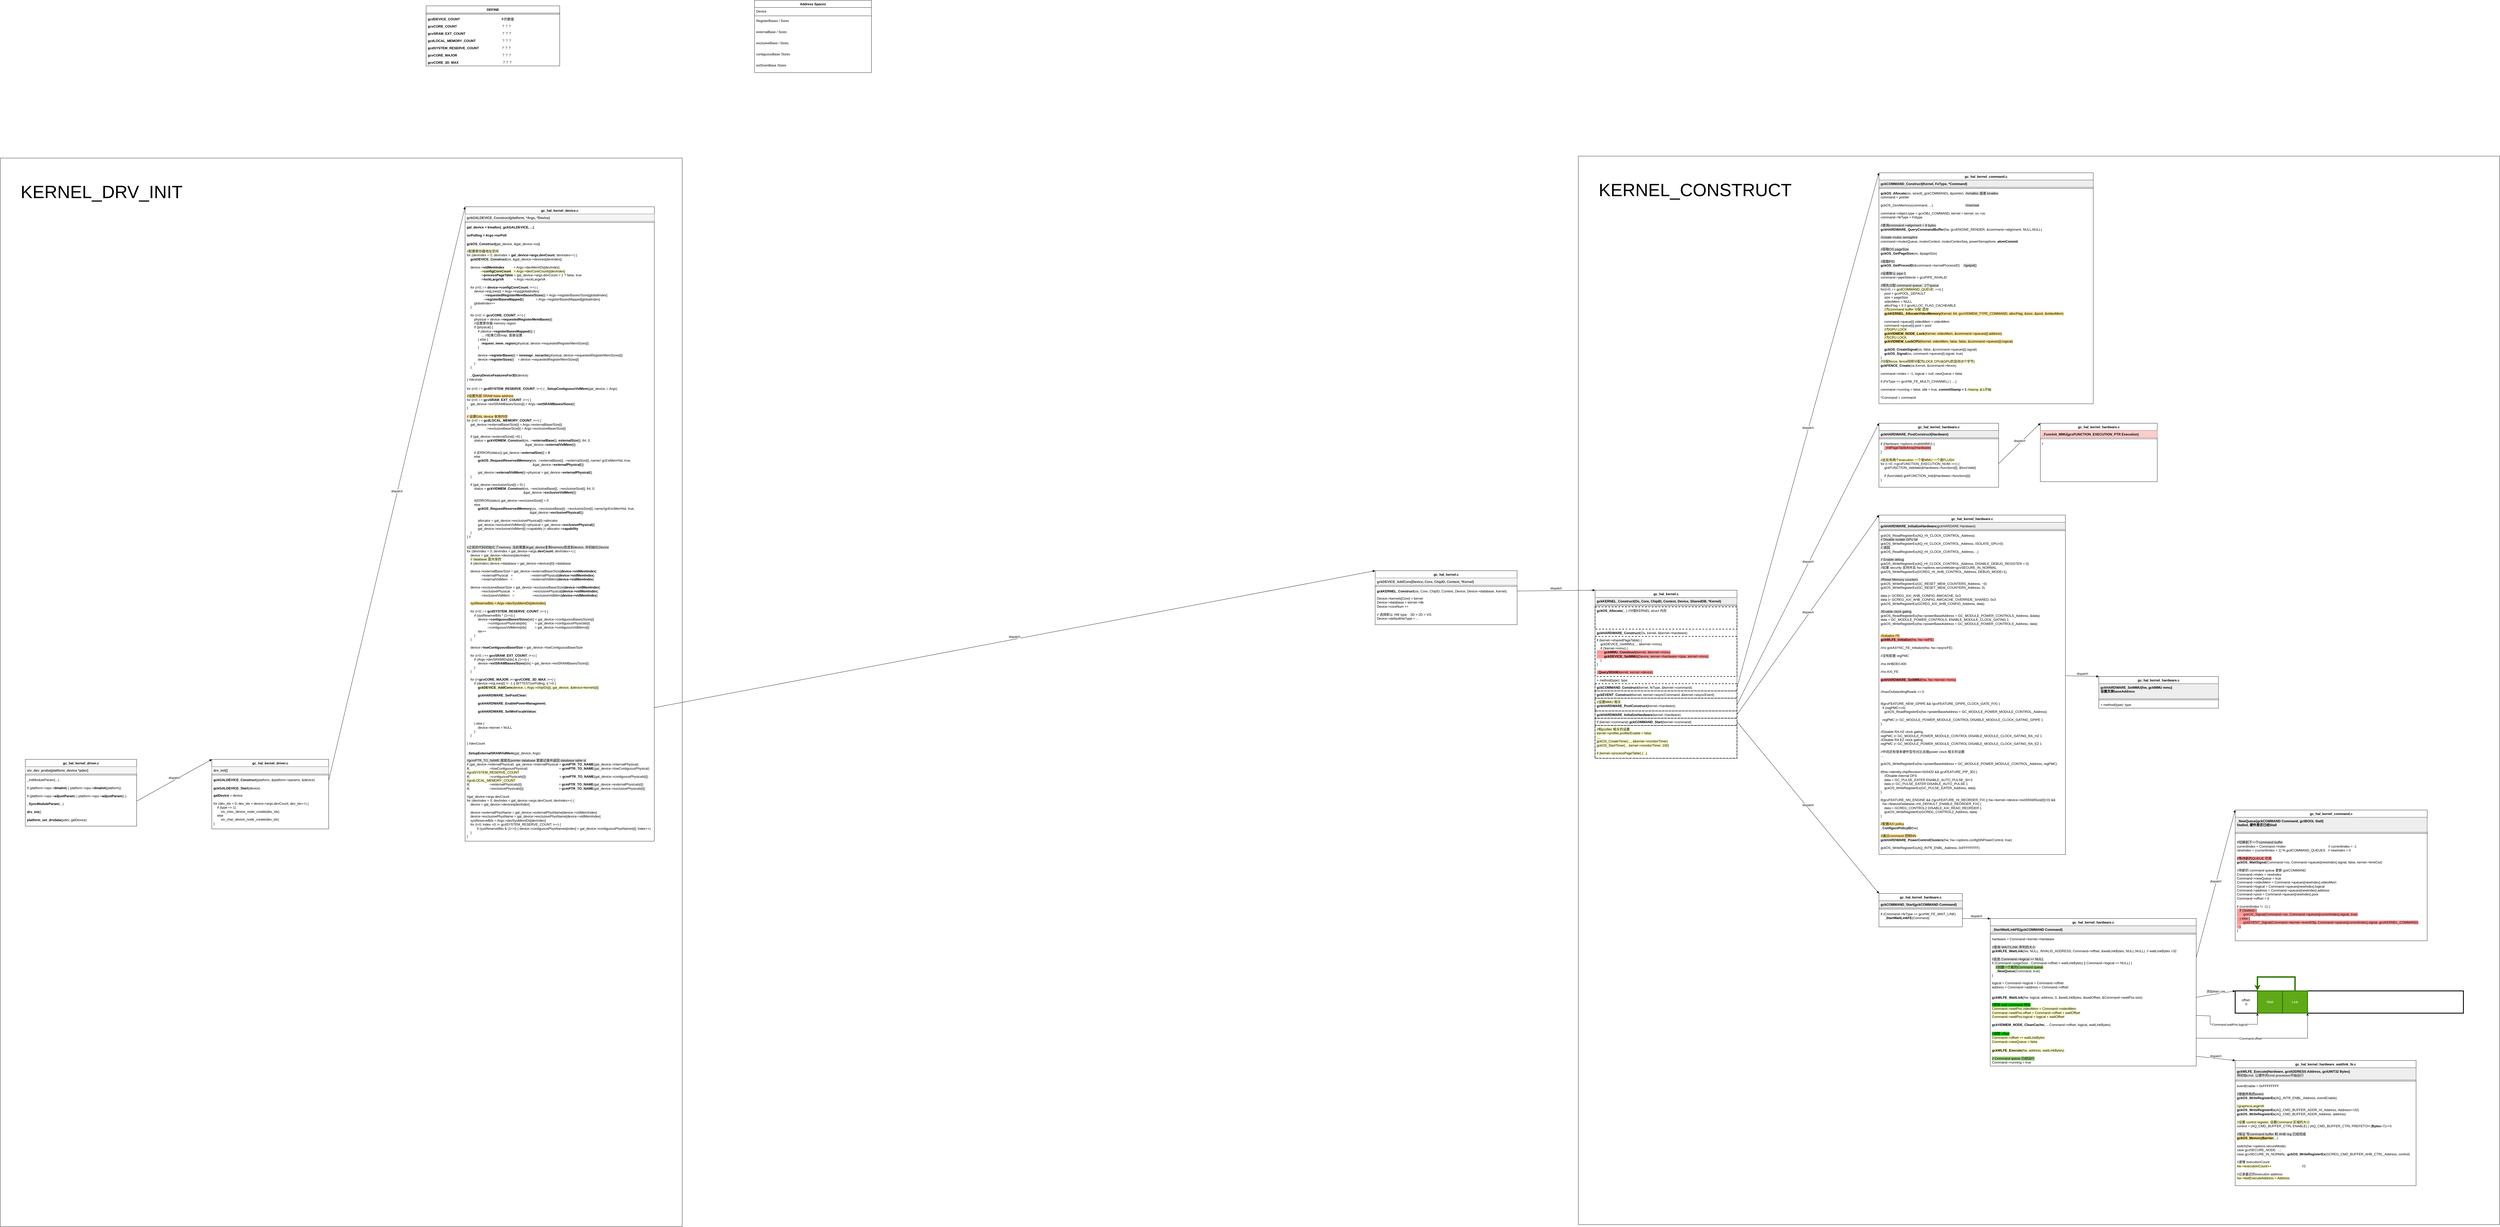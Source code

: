 <mxfile version="25.0.3">
  <diagram name="Page-1" id="yETsX5YmY6TTT-2X_jpd">
    <mxGraphModel dx="9413" dy="9746" grid="1" gridSize="10" guides="1" tooltips="1" connect="1" arrows="1" fold="1" page="1" pageScale="1" pageWidth="850" pageHeight="1100" math="0" shadow="0">
      <root>
        <mxCell id="0" />
        <mxCell id="1" parent="0" />
        <mxCell id="GQCZ_1Nqt_RRfZDzMszY-73" value="&lt;font style=&quot;font-size: 64px;&quot;&gt;&amp;nbsp; &amp;nbsp;&amp;nbsp;&lt;/font&gt;&lt;div&gt;&lt;font style=&quot;font-size: 64px;&quot;&gt;&amp;nbsp; &amp;nbsp; KERNEL_DRV_INIT&lt;/font&gt;&lt;/div&gt;" style="rounded=0;whiteSpace=wrap;html=1;verticalAlign=top;align=left;" vertex="1" parent="1">
          <mxGeometry x="-5800" y="-6443" width="2450" height="3840" as="geometry" />
        </mxCell>
        <mxCell id="GQCZ_1Nqt_RRfZDzMszY-2" value="&lt;font style=&quot;font-size: 64px;&quot;&gt;&amp;nbsp; &amp;nbsp;&amp;nbsp;&lt;/font&gt;&lt;div&gt;&lt;font style=&quot;font-size: 64px;&quot;&gt;&amp;nbsp; &amp;nbsp; KERNEL_CONSTRUCT&lt;/font&gt;&lt;/div&gt;" style="rounded=0;whiteSpace=wrap;html=1;verticalAlign=top;align=left;" vertex="1" parent="1">
          <mxGeometry x="-130" y="-6450" width="3310" height="3840" as="geometry" />
        </mxCell>
        <mxCell id="f4m65Yiiwl_Fc4j-fUvb-1" value="gc_hal_kernel_command.c" style="swimlane;fontStyle=1;align=center;verticalAlign=top;childLayout=stackLayout;horizontal=1;startSize=26;horizontalStack=0;resizeParent=1;resizeParentMax=0;resizeLast=0;collapsible=1;marginBottom=0;whiteSpace=wrap;html=1;" parent="1" vertex="1">
          <mxGeometry x="950" y="-6390" width="770" height="830" as="geometry" />
        </mxCell>
        <mxCell id="f4m65Yiiwl_Fc4j-fUvb-2" value="&lt;b&gt;gckCOMMAND_Construct(Kernel, FeType, *Command)&lt;/b&gt;" style="text;strokeColor=#36393d;fillColor=#eeeeee;align=left;verticalAlign=top;spacingLeft=4;spacingRight=4;overflow=hidden;rotatable=0;points=[[0,0.5],[1,0.5]];portConstraint=eastwest;whiteSpace=wrap;html=1;" parent="f4m65Yiiwl_Fc4j-fUvb-1" vertex="1">
          <mxGeometry y="26" width="770" height="26" as="geometry" />
        </mxCell>
        <mxCell id="f4m65Yiiwl_Fc4j-fUvb-3" value="" style="line;strokeWidth=1;fillColor=none;align=left;verticalAlign=middle;spacingTop=-1;spacingLeft=3;spacingRight=3;rotatable=0;labelPosition=right;points=[];portConstraint=eastwest;strokeColor=inherit;" parent="f4m65Yiiwl_Fc4j-fUvb-1" vertex="1">
          <mxGeometry y="52" width="770" height="8" as="geometry" />
        </mxCell>
        <mxCell id="f4m65Yiiwl_Fc4j-fUvb-4" value="&lt;b&gt;gckOS_Allocate&lt;/b&gt;(os, sizeof(_gckCOMMAND), &amp;amp;pointer)&amp;nbsp;&amp;nbsp;&lt;span style=&quot;background-color: rgb(230, 230, 230);&quot;&gt;//vmalloc 或者 kmalloc&lt;/span&gt;&lt;div&gt;command = pointer&lt;/div&gt;&lt;div&gt;&lt;br&gt;&lt;/div&gt;&lt;div&gt;gckOS_ZeroMemory(command, ...)&amp;nbsp; &amp;nbsp; &amp;nbsp; &amp;nbsp; &amp;nbsp; &amp;nbsp; &amp;nbsp; &amp;nbsp; &amp;nbsp; &amp;nbsp; &amp;nbsp; &amp;nbsp; &amp;nbsp; &amp;nbsp; &amp;nbsp; &amp;nbsp; &amp;nbsp; &amp;nbsp;&lt;span style=&quot;background-color: rgb(230, 230, 230);&quot;&gt;//memset&lt;/span&gt;&lt;/div&gt;&lt;div&gt;&lt;br&gt;&lt;/div&gt;&lt;div&gt;command-&amp;gt;object.type = gcvOBJ_COMMAND, kernel = kernel, os =os&lt;br&gt;command-&amp;gt;feType = Fetype&lt;/div&gt;&lt;div&gt;&lt;br&gt;&lt;/div&gt;&lt;div&gt;&lt;span style=&quot;background-color: rgb(230, 230, 230);&quot;&gt;//查询command-&amp;gt;alignment = 8 bytes&lt;/span&gt;&lt;/div&gt;&lt;div&gt;&lt;b&gt;gckHARDWARE_QueryCommandBuffer&lt;/b&gt;(hw, gcvENGINE_RENDER, &amp;amp;command-&amp;gt;alignment, NULL,NULL)&lt;br&gt;&lt;br&gt;&lt;span style=&quot;background-color: rgb(230, 230, 230);&quot;&gt;//create mutex semaphre&lt;/span&gt;&lt;br&gt;command-&amp;gt;mutexQueue, mutexContext, mutexContexSeq, powerSemaphore, &lt;b&gt;atomCommit&lt;/b&gt;&lt;br&gt;&lt;br&gt;&lt;span style=&quot;background-color: rgb(230, 230, 230);&quot;&gt;//获取OS pageSize&lt;/span&gt;&lt;br&gt;&lt;b&gt;gckOS_GetPageSize&lt;/b&gt;(os, &amp;amp;pageSize)&lt;/div&gt;&lt;div&gt;&lt;br&gt;&lt;/div&gt;&lt;div&gt;&lt;span style=&quot;background-color: rgb(230, 230, 230);&quot;&gt;//获取PID&lt;/span&gt;&lt;/div&gt;&lt;div&gt;&lt;b&gt;gckOS_GetProcesID&lt;/b&gt;(&amp;amp;command-&amp;gt;kernelProcessID)&amp;nbsp; &amp;nbsp; &lt;span style=&quot;background-color: rgb(230, 230, 230);&quot;&gt;//getpid()&lt;/span&gt;&lt;/div&gt;&lt;div&gt;&lt;br&gt;&lt;/div&gt;&lt;div&gt;&lt;span style=&quot;background-color: rgb(230, 230, 230);&quot;&gt;//设置默认 pipe 0&lt;br&gt;&lt;/span&gt;command-&amp;gt;pipeSelecte = gcvPIPE_INVALID&lt;/div&gt;&lt;div&gt;&lt;br&gt;&lt;/div&gt;&lt;div&gt;&lt;span style=&quot;background-color: rgb(230, 230, 230);&quot;&gt;//预先分配 command queue:&amp;nbsp; 2个queue&lt;/span&gt;&lt;/div&gt;&lt;div&gt;for(i=0; i &amp;lt; &lt;span style=&quot;background-color: rgb(255, 255, 204);&quot;&gt;gcdCOMMAND_QUEUE&lt;/span&gt;; ++i) {&lt;/div&gt;&lt;div&gt;&amp;nbsp; &amp;nbsp; pool = gcvPOOL_DEFAULT&lt;/div&gt;&lt;div&gt;&amp;nbsp; &amp;nbsp; size = pageSize&lt;/div&gt;&lt;div&gt;&amp;nbsp; &amp;nbsp; videoMem = NULL&lt;/div&gt;&lt;div&gt;&amp;nbsp; &amp;nbsp; allocFlag = 0 // gcvALLOC_FLAG_CACHEABLE&lt;/div&gt;&lt;div&gt;&amp;nbsp; &amp;nbsp; &lt;span style=&quot;background-color: rgb(255, 255, 204);&quot;&gt;//为command buffer 分配 显存&lt;/span&gt;&lt;/div&gt;&lt;div&gt;&amp;nbsp; &amp;nbsp; &lt;span style=&quot;background-color: rgb(255, 229, 153);&quot;&gt;&lt;b&gt;gckKERNEL_AllocateVideoMemory&lt;/b&gt;(Kernel, 64, gcvVIDMEM_TYPE_COMMAND, allocFlag, &amp;amp;size, &amp;amp;pool, &amp;amp;videoMem)&lt;/span&gt;&lt;/div&gt;&lt;div&gt;&lt;br&gt;&lt;/div&gt;&lt;div&gt;&amp;nbsp; &amp;nbsp; command-&amp;gt;queue[i].videoMem = videoMem&lt;/div&gt;&lt;div&gt;&amp;nbsp; &amp;nbsp; command-&amp;gt;queue[i].pool = pool&lt;/div&gt;&lt;div&gt;&amp;nbsp; &amp;nbsp; &lt;span style=&quot;background-color: rgb(255, 255, 204);&quot;&gt;//为GPU LOCK&lt;/span&gt;&lt;/div&gt;&lt;div&gt;&amp;nbsp; &amp;nbsp; &lt;span style=&quot;background-color: rgb(255, 229, 153);&quot;&gt;&lt;b&gt;gckVIDMEM_NODE_Lock&lt;/b&gt;(Kernel, videoMem, &amp;amp;command-&amp;gt;queues[i].address)&lt;/span&gt;&lt;/div&gt;&lt;div&gt;&amp;nbsp; &amp;nbsp; &lt;span style=&quot;background-color: rgb(255, 255, 204);&quot;&gt;//为CPU LOCK&lt;/span&gt;&lt;/div&gt;&lt;div&gt;&amp;nbsp; &amp;nbsp; &lt;span style=&quot;background-color: rgb(255, 229, 153);&quot;&gt;&lt;b&gt;gckVIDMEM_LockCPU&lt;/b&gt;(Kernel, videoMem, false, false, &amp;amp;command-&amp;gt;queues[i].logical)&lt;/span&gt;&lt;/div&gt;&lt;div&gt;&lt;br&gt;&lt;/div&gt;&lt;div&gt;&amp;nbsp; &amp;nbsp; &lt;b&gt;gckOS_CreateSignal&lt;/b&gt;(os, false, &amp;amp;command-&amp;gt;queues[i].signal)&lt;/div&gt;&lt;div&gt;&amp;nbsp; &amp;nbsp; &lt;b&gt;gckOS_Signal&lt;/b&gt;(os, command-&amp;gt;queues[i].signal, true)&lt;/div&gt;&lt;div&gt;}&lt;/div&gt;&lt;div&gt;&lt;span style=&quot;background-color: rgb(255, 255, 204);&quot;&gt;//分配fence, fence同样分配为LOCK CPU&amp;amp;GPU的显存(8个字节)&lt;/span&gt;&lt;/div&gt;&lt;div&gt;&lt;b&gt;gckFENCE_Create&lt;/b&gt;(os,Kernel, &amp;amp;command-&amp;gt;fence)&lt;/div&gt;&lt;div&gt;&lt;br&gt;&lt;/div&gt;&lt;div&gt;command-&amp;gt;index = -1,&amp;nbsp;&lt;span style=&quot;background-color: initial;&quot;&gt;logical = null,&amp;nbsp;&lt;/span&gt;&lt;span style=&quot;background-color: initial;&quot;&gt;newQueue = false&amp;nbsp;&lt;/span&gt;&lt;/div&gt;&lt;div&gt;&lt;br&gt;&lt;/div&gt;&lt;div&gt;if (FeType == gcvHW_FE_MULTI_CHANNEL) { ... }&lt;/div&gt;&lt;div&gt;&lt;br&gt;&lt;/div&gt;&lt;div&gt;command-&amp;gt;running = false, idle = true, &lt;b&gt;commitStamp = 1 &lt;/b&gt;&lt;span style=&quot;background-color: rgb(255, 255, 204);&quot;&gt;//stamp 从1开始&lt;/span&gt;&lt;/div&gt;&lt;div&gt;&lt;br&gt;&lt;/div&gt;&lt;div&gt;*Command = command&lt;/div&gt;&lt;div&gt;&lt;br&gt;&lt;/div&gt;&lt;div&gt;&lt;br&gt;&lt;br&gt;&lt;/div&gt;&lt;div&gt;&lt;br&gt;&lt;/div&gt;&lt;div&gt;&lt;br&gt;&lt;/div&gt;&lt;div&gt;&lt;br&gt;&lt;/div&gt;" style="text;strokeColor=none;fillColor=none;align=left;verticalAlign=top;spacingLeft=4;spacingRight=4;overflow=hidden;rotatable=0;points=[[0,0.5],[1,0.5]];portConstraint=eastwest;whiteSpace=wrap;html=1;" parent="f4m65Yiiwl_Fc4j-fUvb-1" vertex="1">
          <mxGeometry y="60" width="770" height="770" as="geometry" />
        </mxCell>
        <mxCell id="f4m65Yiiwl_Fc4j-fUvb-5" value="gc_hal_kernel.c" style="swimlane;fontStyle=1;align=center;verticalAlign=top;childLayout=stackLayout;horizontal=1;startSize=26;horizontalStack=0;resizeParent=1;resizeParentMax=0;resizeLast=0;collapsible=1;marginBottom=0;whiteSpace=wrap;html=1;" parent="1" vertex="1">
          <mxGeometry x="-70" y="-4890" width="510" height="604" as="geometry" />
        </mxCell>
        <mxCell id="f4m65Yiiwl_Fc4j-fUvb-6" value="&lt;b&gt;gckKERNEL_Construct(Os, Core, ChipID, Context, Device, SharedDB, *Kernel)&lt;/b&gt;" style="text;strokeColor=#36393d;fillColor=#eeeeee;align=left;verticalAlign=top;spacingLeft=4;spacingRight=4;overflow=hidden;rotatable=0;points=[[0,0.5],[1,0.5]];portConstraint=eastwest;whiteSpace=wrap;html=1;" parent="f4m65Yiiwl_Fc4j-fUvb-5" vertex="1">
          <mxGeometry y="26" width="510" height="26" as="geometry" />
        </mxCell>
        <mxCell id="f4m65Yiiwl_Fc4j-fUvb-7" value="" style="line;strokeWidth=1;fillColor=none;align=left;verticalAlign=middle;spacingTop=-1;spacingLeft=3;spacingRight=3;rotatable=0;labelPosition=right;points=[];portConstraint=eastwest;strokeColor=inherit;" parent="f4m65Yiiwl_Fc4j-fUvb-5" vertex="1">
          <mxGeometry y="52" width="510" height="8" as="geometry" />
        </mxCell>
        <mxCell id="GQCZ_1Nqt_RRfZDzMszY-10" value="&lt;b&gt;gckOS_Allocate&lt;/b&gt;(...) //分配KERNEL struct 内存" style="text;strokeColor=default;fillColor=none;align=left;verticalAlign=top;spacingLeft=4;spacingRight=4;overflow=hidden;rotatable=0;points=[[0,0.5],[1,0.5]];portConstraint=eastwest;whiteSpace=wrap;html=1;strokeWidth=2;dashed=1;" vertex="1" parent="f4m65Yiiwl_Fc4j-fUvb-5">
          <mxGeometry y="60" width="510" height="80" as="geometry" />
        </mxCell>
        <mxCell id="GQCZ_1Nqt_RRfZDzMszY-14" value="&lt;b&gt;gckHARDWARE_Construct&lt;/b&gt;(Os, kernel, &amp;amp;kernel-&amp;gt;hardware)" style="text;strokeColor=none;fillColor=none;align=left;verticalAlign=top;spacingLeft=4;spacingRight=4;overflow=hidden;rotatable=0;points=[[0,0.5],[1,0.5]];portConstraint=eastwest;whiteSpace=wrap;html=1;" vertex="1" parent="f4m65Yiiwl_Fc4j-fUvb-5">
          <mxGeometry y="140" width="510" height="26" as="geometry" />
        </mxCell>
        <mxCell id="GQCZ_1Nqt_RRfZDzMszY-18" value="if (kernel-&amp;gt;sharedPageTable) {&lt;br&gt;&amp;nbsp; &amp;nbsp; gckDEVICE_GetMMU(..., &amp;amp;kernel-&amp;gt;mmu)&lt;br&gt;&amp;nbsp; &amp;nbsp; if (!kernel-&amp;gt;mmu) {&lt;div&gt;&lt;span style=&quot;background-color: rgb(255, 153, 153);&quot;&gt;&amp;nbsp; &amp;nbsp; &amp;nbsp; &amp;nbsp; &lt;b&gt;gckMMU_Construct&lt;/b&gt;(kernel, &amp;amp;kernel-&amp;gt;mmu)&lt;/span&gt;&lt;/div&gt;&lt;div&gt;&lt;span style=&quot;background-color: rgb(255, 153, 153);&quot;&gt;&amp;nbsp; &amp;nbsp; &amp;nbsp; &amp;nbsp; &lt;b&gt;gckDEVICE_SetMMU&lt;/b&gt;(Device, kernel-&amp;gt;hardware-&amp;gt;type, kernel-&amp;gt;mmu)&lt;/span&gt;&lt;/div&gt;&lt;div&gt;&amp;nbsp; &amp;nbsp; }&lt;br&gt;}&lt;/div&gt;&lt;div&gt;&lt;br&gt;&lt;/div&gt;&lt;div&gt;&lt;span style=&quot;background-color: rgb(255, 153, 153);&quot;&gt;&lt;b&gt;_QuerySRAM&lt;/b&gt;(kernel, kernel-&amp;gt;device)&lt;/span&gt;&lt;/div&gt;" style="text;strokeColor=default;fillColor=none;align=left;verticalAlign=top;spacingLeft=4;spacingRight=4;overflow=hidden;rotatable=0;points=[[0,0.5],[1,0.5]];portConstraint=eastwest;whiteSpace=wrap;html=1;dashed=1;strokeWidth=2;" vertex="1" parent="f4m65Yiiwl_Fc4j-fUvb-5">
          <mxGeometry y="166" width="510" height="144" as="geometry" />
        </mxCell>
        <mxCell id="GQCZ_1Nqt_RRfZDzMszY-24" value="+ method(type): type" style="text;strokeColor=none;fillColor=none;align=left;verticalAlign=top;spacingLeft=4;spacingRight=4;overflow=hidden;rotatable=0;points=[[0,0.5],[1,0.5]];portConstraint=eastwest;whiteSpace=wrap;html=1;" vertex="1" parent="f4m65Yiiwl_Fc4j-fUvb-5">
          <mxGeometry y="310" width="510" height="26" as="geometry" />
        </mxCell>
        <mxCell id="f4m65Yiiwl_Fc4j-fUvb-9" value="&lt;b&gt;gckCOMMAND_Construct&lt;/b&gt;(kernel, feType, &amp;amp;kernel-&amp;gt;command)" style="text;strokeColor=default;fillColor=none;align=left;verticalAlign=top;spacingLeft=4;spacingRight=4;overflow=hidden;rotatable=0;points=[[0,0.5],[1,0.5]];portConstraint=eastwest;whiteSpace=wrap;html=1;dashed=1;strokeWidth=2;" parent="f4m65Yiiwl_Fc4j-fUvb-5" vertex="1">
          <mxGeometry y="336" width="510" height="26" as="geometry" />
        </mxCell>
        <mxCell id="f4m65Yiiwl_Fc4j-fUvb-10" value="&lt;b&gt;gckEVENT_Construct&lt;/b&gt;(kernel, kernel-&amp;gt;asyncCommand, &amp;amp;kernel-&amp;gt;asyncEvent)" style="text;strokeColor=default;fillColor=none;align=left;verticalAlign=top;spacingLeft=4;spacingRight=4;overflow=hidden;rotatable=0;points=[[0,0.5],[1,0.5]];portConstraint=eastwest;whiteSpace=wrap;html=1;dashed=1;strokeWidth=2;" parent="f4m65Yiiwl_Fc4j-fUvb-5" vertex="1">
          <mxGeometry y="362" width="510" height="26" as="geometry" />
        </mxCell>
        <mxCell id="f4m65Yiiwl_Fc4j-fUvb-12" value="&lt;div&gt;&lt;span style=&quot;background-color: rgb(255, 255, 204);&quot;&gt;//设置MMU 相关&lt;/span&gt;&lt;/div&gt;&lt;b&gt;gckHARDWARE_PostConstruct&lt;/b&gt;(kernel-&amp;gt;hardware)" style="text;strokeColor=default;fillColor=none;align=left;verticalAlign=top;spacingLeft=4;spacingRight=4;overflow=hidden;rotatable=0;points=[[0,0.5],[1,0.5]];portConstraint=eastwest;whiteSpace=wrap;html=1;dashed=1;strokeWidth=2;" parent="f4m65Yiiwl_Fc4j-fUvb-5" vertex="1">
          <mxGeometry y="388" width="510" height="46" as="geometry" />
        </mxCell>
        <mxCell id="f4m65Yiiwl_Fc4j-fUvb-13" value="&lt;b&gt;gckHARDWARE_InitializeHardware&lt;/b&gt;(kernel-&amp;gt;hardware)" style="text;strokeColor=default;fillColor=none;align=left;verticalAlign=top;spacingLeft=4;spacingRight=4;overflow=hidden;rotatable=0;points=[[0,0.5],[1,0.5]];portConstraint=eastwest;whiteSpace=wrap;html=1;dashed=1;strokeWidth=2;" parent="f4m65Yiiwl_Fc4j-fUvb-5" vertex="1">
          <mxGeometry y="434" width="510" height="26" as="geometry" />
        </mxCell>
        <mxCell id="f4m65Yiiwl_Fc4j-fUvb-14" value="if (kernel-&amp;gt;command) &lt;b&gt;gckCOMMAND_Start&lt;/b&gt;(kernel-&amp;gt;command)" style="text;strokeColor=default;fillColor=none;align=left;verticalAlign=top;spacingLeft=4;spacingRight=4;overflow=hidden;rotatable=0;points=[[0,0.5],[1,0.5]];portConstraint=eastwest;whiteSpace=wrap;html=1;dashed=1;strokeWidth=2;" parent="f4m65Yiiwl_Fc4j-fUvb-5" vertex="1">
          <mxGeometry y="460" width="510" height="26" as="geometry" />
        </mxCell>
        <mxCell id="f4m65Yiiwl_Fc4j-fUvb-15" value="&lt;span style=&quot;background-color: rgb(255, 255, 204);&quot;&gt;//和profiler 相关的设置&lt;/span&gt;&lt;div&gt;&lt;span style=&quot;background-color: rgb(255, 255, 204);&quot;&gt;kernel-&amp;gt;profiler.profilerEnable = false&amp;nbsp;&lt;/span&gt;&lt;/div&gt;&lt;div&gt;&lt;span style=&quot;background-color: rgb(255, 255, 204);&quot;&gt;....&lt;/span&gt;&lt;/div&gt;&lt;div&gt;&lt;span style=&quot;background-color: rgb(255, 255, 204);&quot;&gt;gckOS_CreateTimer(..., &amp;amp;kernel-&amp;gt;monitorTimer)&lt;/span&gt;&lt;/div&gt;&lt;div&gt;&lt;span style=&quot;background-color: rgb(255, 255, 204);&quot;&gt;gckOS_StartTimer(... kernel-&amp;gt;monitorTimer, 100)&lt;/span&gt;&lt;/div&gt;&lt;div&gt;&lt;span style=&quot;background-color: rgb(255, 255, 204);&quot;&gt;&lt;br&gt;&lt;/span&gt;&lt;/div&gt;&lt;div&gt;&lt;span style=&quot;background-color: rgb(255, 255, 204);&quot;&gt;if (kernel-&amp;gt;processPageTable) { ..}&lt;/span&gt;&lt;/div&gt;&lt;div&gt;&lt;span style=&quot;background-color: rgb(255, 255, 204);&quot;&gt;&lt;br&gt;&lt;/span&gt;&lt;/div&gt;&lt;div&gt;&lt;br&gt;&lt;/div&gt;&lt;div&gt;&lt;span style=&quot;background-color: rgb(255, 255, 204);&quot;&gt;&lt;br&gt;&lt;/span&gt;&lt;/div&gt;" style="text;strokeColor=default;fillColor=none;align=left;verticalAlign=top;spacingLeft=4;spacingRight=4;overflow=hidden;rotatable=0;points=[[0,0.5],[1,0.5]];portConstraint=eastwest;whiteSpace=wrap;html=1;dashed=1;strokeWidth=2;" parent="f4m65Yiiwl_Fc4j-fUvb-5" vertex="1">
          <mxGeometry y="486" width="510" height="118" as="geometry" />
        </mxCell>
        <mxCell id="f4m65Yiiwl_Fc4j-fUvb-16" value="dispatch" style="html=1;verticalAlign=bottom;endArrow=block;curved=0;rounded=0;entryX=0;entryY=0;entryDx=0;entryDy=0;exitX=1;exitY=0.5;exitDx=0;exitDy=0;" parent="1" source="f4m65Yiiwl_Fc4j-fUvb-9" target="f4m65Yiiwl_Fc4j-fUvb-1" edge="1">
          <mxGeometry width="80" relative="1" as="geometry">
            <mxPoint x="580" y="-4893" as="sourcePoint" />
            <mxPoint x="710" y="-5110" as="targetPoint" />
          </mxGeometry>
        </mxCell>
        <mxCell id="f4m65Yiiwl_Fc4j-fUvb-17" value="gc_hal_kernel_hardware.c" style="swimlane;fontStyle=1;align=center;verticalAlign=top;childLayout=stackLayout;horizontal=1;startSize=26;horizontalStack=0;resizeParent=1;resizeParentMax=0;resizeLast=0;collapsible=1;marginBottom=0;whiteSpace=wrap;html=1;" parent="1" vertex="1">
          <mxGeometry x="950" y="-5490" width="430" height="230" as="geometry" />
        </mxCell>
        <mxCell id="f4m65Yiiwl_Fc4j-fUvb-18" value="&lt;span style=&quot;font-weight: 700; text-align: center;&quot;&gt;gckHARDWARE_PostConstruct(Hardware)&lt;/span&gt;" style="text;strokeColor=#36393d;fillColor=#eeeeee;align=left;verticalAlign=top;spacingLeft=4;spacingRight=4;overflow=hidden;rotatable=0;points=[[0,0.5],[1,0.5]];portConstraint=eastwest;whiteSpace=wrap;html=1;" parent="f4m65Yiiwl_Fc4j-fUvb-17" vertex="1">
          <mxGeometry y="26" width="430" height="26" as="geometry" />
        </mxCell>
        <mxCell id="f4m65Yiiwl_Fc4j-fUvb-19" value="" style="line;strokeWidth=1;fillColor=none;align=left;verticalAlign=middle;spacingTop=-1;spacingLeft=3;spacingRight=3;rotatable=0;labelPosition=right;points=[];portConstraint=eastwest;strokeColor=inherit;" parent="f4m65Yiiwl_Fc4j-fUvb-17" vertex="1">
          <mxGeometry y="52" width="430" height="8" as="geometry" />
        </mxCell>
        <mxCell id="f4m65Yiiwl_Fc4j-fUvb-20" value="if (Hardware-&amp;gt;options.enableMMU) {&lt;div&gt;&amp;nbsp; &amp;nbsp; &lt;span style=&quot;background-color: rgb(255, 153, 153);&quot;&gt;_InitPageTableArray(Hardware)&lt;/span&gt;&lt;/div&gt;&lt;div&gt;}&lt;/div&gt;&lt;div&gt;&lt;br&gt;&lt;/div&gt;&lt;div&gt;&lt;span style=&quot;background-color: rgb(255, 255, 204);&quot;&gt;//此处有两个execution 一个是MMU 一个是FLUSH&lt;/span&gt;&lt;/div&gt;&lt;div&gt;for (i =0; i&amp;lt;gcvFUNCTION_EXECUTION_NUM; i++) {&lt;/div&gt;&lt;div&gt;&amp;nbsp; &amp;nbsp; gckFUNCTION_Validate(&amp;amp;Hardware-&amp;gt;functions[i], &amp;amp;funcValid)&lt;/div&gt;&lt;div&gt;&lt;br&gt;&lt;/div&gt;&lt;div&gt;&amp;nbsp; &amp;nbsp; if (funcValid) gckFUNCTION_Init(&amp;amp;Hardware-&amp;gt;functions[i])&lt;/div&gt;&lt;div&gt;}&lt;/div&gt;" style="text;strokeColor=none;fillColor=none;align=left;verticalAlign=top;spacingLeft=4;spacingRight=4;overflow=hidden;rotatable=0;points=[[0,0.5],[1,0.5]];portConstraint=eastwest;whiteSpace=wrap;html=1;" parent="f4m65Yiiwl_Fc4j-fUvb-17" vertex="1">
          <mxGeometry y="60" width="430" height="170" as="geometry" />
        </mxCell>
        <mxCell id="f4m65Yiiwl_Fc4j-fUvb-21" value="gc_hal_kernel_hardware.c" style="swimlane;fontStyle=1;align=center;verticalAlign=top;childLayout=stackLayout;horizontal=1;startSize=26;horizontalStack=0;resizeParent=1;resizeParentMax=0;resizeLast=0;collapsible=1;marginBottom=0;whiteSpace=wrap;html=1;" parent="1" vertex="1">
          <mxGeometry x="1530" y="-5490" width="420" height="210" as="geometry" />
        </mxCell>
        <mxCell id="f4m65Yiiwl_Fc4j-fUvb-22" value="&lt;b&gt;_FuncInit_MMU(gcsFUNCTION_EXECUTION_PTR Execution)&lt;/b&gt;" style="text;strokeColor=#b85450;fillColor=#f8cecc;align=left;verticalAlign=top;spacingLeft=4;spacingRight=4;overflow=hidden;rotatable=0;points=[[0,0.5],[1,0.5]];portConstraint=eastwest;whiteSpace=wrap;html=1;" parent="f4m65Yiiwl_Fc4j-fUvb-21" vertex="1">
          <mxGeometry y="26" width="420" height="26" as="geometry" />
        </mxCell>
        <mxCell id="f4m65Yiiwl_Fc4j-fUvb-23" value="" style="line;strokeWidth=1;fillColor=none;align=left;verticalAlign=middle;spacingTop=-1;spacingLeft=3;spacingRight=3;rotatable=0;labelPosition=right;points=[];portConstraint=eastwest;strokeColor=inherit;" parent="f4m65Yiiwl_Fc4j-fUvb-21" vertex="1">
          <mxGeometry y="52" width="420" height="8" as="geometry" />
        </mxCell>
        <mxCell id="f4m65Yiiwl_Fc4j-fUvb-24" value="f&lt;div&gt;&lt;br&gt;&lt;/div&gt;&lt;div&gt;&lt;br&gt;&lt;/div&gt;&lt;div&gt;&lt;br&gt;&lt;/div&gt;&lt;div&gt;&lt;br&gt;&lt;/div&gt;&lt;div&gt;&lt;br&gt;&lt;/div&gt;&lt;div&gt;&lt;br&gt;&lt;/div&gt;&lt;div&gt;&lt;br&gt;&lt;/div&gt;&lt;div&gt;&lt;br&gt;&lt;/div&gt;&lt;div&gt;&lt;br&gt;&lt;/div&gt;" style="text;strokeColor=none;fillColor=none;align=left;verticalAlign=top;spacingLeft=4;spacingRight=4;overflow=hidden;rotatable=0;points=[[0,0.5],[1,0.5]];portConstraint=eastwest;whiteSpace=wrap;html=1;" parent="f4m65Yiiwl_Fc4j-fUvb-21" vertex="1">
          <mxGeometry y="60" width="420" height="150" as="geometry" />
        </mxCell>
        <mxCell id="f4m65Yiiwl_Fc4j-fUvb-25" value="dispatch" style="html=1;verticalAlign=bottom;endArrow=block;curved=0;rounded=0;entryX=0;entryY=0;entryDx=0;entryDy=0;exitX=1;exitY=0.5;exitDx=0;exitDy=0;" parent="1" source="f4m65Yiiwl_Fc4j-fUvb-20" target="f4m65Yiiwl_Fc4j-fUvb-21" edge="1">
          <mxGeometry width="80" relative="1" as="geometry">
            <mxPoint x="720" y="-5541" as="sourcePoint" />
            <mxPoint x="980" y="-6110" as="targetPoint" />
          </mxGeometry>
        </mxCell>
        <mxCell id="f4m65Yiiwl_Fc4j-fUvb-26" value="dispatch" style="html=1;verticalAlign=bottom;endArrow=block;curved=0;rounded=0;entryX=0;entryY=0;entryDx=0;entryDy=0;exitX=1;exitY=0.5;exitDx=0;exitDy=0;" parent="1" source="f4m65Yiiwl_Fc4j-fUvb-12" target="f4m65Yiiwl_Fc4j-fUvb-17" edge="1">
          <mxGeometry width="80" relative="1" as="geometry">
            <mxPoint x="580" y="-4301" as="sourcePoint" />
            <mxPoint x="840" y="-4870" as="targetPoint" />
          </mxGeometry>
        </mxCell>
        <mxCell id="f4m65Yiiwl_Fc4j-fUvb-27" value="gc_hal_kernel_hardware.c" style="swimlane;fontStyle=1;align=center;verticalAlign=top;childLayout=stackLayout;horizontal=1;startSize=26;horizontalStack=0;resizeParent=1;resizeParentMax=0;resizeLast=0;collapsible=1;marginBottom=0;whiteSpace=wrap;html=1;" parent="1" vertex="1">
          <mxGeometry x="950" y="-5160" width="670" height="1220" as="geometry" />
        </mxCell>
        <mxCell id="f4m65Yiiwl_Fc4j-fUvb-28" value="&lt;b&gt;gckHARDWARE_InitializeHardware&lt;/b&gt;(gckHARDARE Hardware)" style="text;strokeColor=#36393d;fillColor=#eeeeee;align=left;verticalAlign=top;spacingLeft=4;spacingRight=4;overflow=hidden;rotatable=0;points=[[0,0.5],[1,0.5]];portConstraint=eastwest;whiteSpace=wrap;html=1;" parent="f4m65Yiiwl_Fc4j-fUvb-27" vertex="1">
          <mxGeometry y="26" width="670" height="26" as="geometry" />
        </mxCell>
        <mxCell id="f4m65Yiiwl_Fc4j-fUvb-29" value="" style="line;strokeWidth=1;fillColor=none;align=left;verticalAlign=middle;spacingTop=-1;spacingLeft=3;spacingRight=3;rotatable=0;labelPosition=right;points=[];portConstraint=eastwest;strokeColor=inherit;" parent="f4m65Yiiwl_Fc4j-fUvb-27" vertex="1">
          <mxGeometry y="52" width="670" height="8" as="geometry" />
        </mxCell>
        <mxCell id="f4m65Yiiwl_Fc4j-fUvb-30" value="gckOS_ReadRegisterEx(AQ_HI_CLOCK_CONTROL_Address)&lt;div&gt;&lt;span style=&quot;background-color: rgb(230, 230, 230);&quot;&gt;// Disable isolate GPU bit&lt;/span&gt;&lt;/div&gt;&lt;div&gt;gckOS_WriteRegisterEx(AQ_HI_CLOCK_CONTROL_Address, ISOLATE_GPU=0)&lt;/div&gt;&lt;div&gt;&lt;span style=&quot;background-color: rgb(230, 230, 230);&quot;&gt;// 读回&lt;/span&gt;&lt;/div&gt;&lt;div&gt;gckOS_ReadRegisterEx(AQ_HI_CLOCK_CONTROL_Address, ..)&lt;/div&gt;&lt;div&gt;&lt;span style=&quot;background-color: rgb(230, 230, 230);&quot;&gt;&lt;br&gt;&lt;/span&gt;&lt;/div&gt;&lt;div&gt;&lt;span style=&quot;background-color: rgb(230, 230, 230);&quot;&gt;// Enable debug&lt;/span&gt;&lt;/div&gt;&lt;div&gt;gckOS_WriteRegisterEx(AQ_HI_CLOCK_CONTROL_Address, DISABLE_DEBUG_REGISTER = 0)&lt;/div&gt;&lt;div&gt;&lt;span style=&quot;background-color: initial;&quot;&gt;//如果 security 支持并且 hw-&amp;gt;options.secureMode=gcvSECURE_IN_NORMAL&lt;/span&gt;&lt;/div&gt;&lt;div&gt;gckOS_WriteRegisterEx(GCREG_HI_AHB_CONTROL_Address, DEBUG_MODE=1)&lt;/div&gt;&lt;div&gt;&lt;br&gt;&lt;/div&gt;&lt;div&gt;&lt;span style=&quot;background-color: rgb(230, 230, 230);&quot;&gt;//Reset Memory counters&lt;/span&gt;&lt;/div&gt;&lt;div&gt;gckOS_WriteRegisterEx(GC_RESET_MEM_COUNTERS_Address, ~0)&lt;/div&gt;&lt;div&gt;gckOS_WriteRegisterEx(GC_RESET_MEM_COUNTERS_Address, 0)&lt;/div&gt;&lt;div&gt;&lt;br&gt;&lt;/div&gt;&lt;div&gt;data |= GCREG_AXI_AHB_CONFIG, AWCACHE, 0x3&lt;/div&gt;&lt;div&gt;data |= GCREG_AXI_AHB_CONFIG, AWCACHE_OVERRIDE_SHARED, 0x3&lt;/div&gt;&lt;div&gt;gckOS_WriteRegisterEx(GCREG_AXI_AHB_CONFIG_Address, data)&lt;/div&gt;&lt;div&gt;&lt;br&gt;&lt;/div&gt;&lt;div&gt;&lt;span style=&quot;background-color: rgb(230, 230, 230);&quot;&gt;//Enable clock gating&lt;/span&gt;&lt;/div&gt;&lt;div&gt;gckOS_ReadRegisterEx(hw-&amp;gt;powerBaseAddress + GC_MODULE_POWER_CONTROLS_Address, &amp;amp;data)&lt;/div&gt;&lt;div&gt;data = GC_MODULE_POWER_CONTROLS, ENABLE_MODULE_CLOCK_GATING 1&lt;/div&gt;&lt;div&gt;&lt;span style=&quot;background-color: initial;&quot;&gt;gckOS_WriteRegisterEx(hw-&amp;gt;powerBaseAddress + GC_MODULE_POWER_CONTROLS_Address, data)&lt;/span&gt;&lt;/div&gt;&lt;div&gt;&lt;br&gt;&lt;/div&gt;&lt;div&gt;&lt;br&gt;&lt;/div&gt;&lt;div&gt;&lt;span style=&quot;background-color: rgb(255, 229, 153);&quot;&gt;//Initialize FE&lt;/span&gt;&lt;/div&gt;&lt;div&gt;&lt;span style=&quot;background-color: rgb(255, 153, 153);&quot;&gt;&lt;b style=&quot;&quot;&gt;gckWLFE_Initialize&lt;/b&gt;(hw, hw-&amp;gt;wlFE)&lt;/span&gt;&lt;/div&gt;&lt;div&gt;&lt;br&gt;&lt;/div&gt;&lt;div&gt;//no gckASYNC_FE_Initialize(hw, hw-&amp;gt;asyncFE)&lt;/div&gt;&lt;div&gt;&lt;br&gt;&lt;/div&gt;&lt;div&gt;//没有配置 regPMC&lt;/div&gt;&lt;div&gt;&lt;br&gt;&lt;/div&gt;&lt;div&gt;//no AHBDEC400&lt;/div&gt;&lt;div&gt;&lt;br&gt;&lt;/div&gt;&lt;div&gt;//no AXI_FE&lt;/div&gt;&lt;div&gt;&lt;br&gt;&lt;/div&gt;&lt;div&gt;&lt;span style=&quot;background-color: rgb(255, 153, 153);&quot;&gt;&lt;b&gt;gckHARDWARE_SetMMU&lt;/b&gt;(hw, hw-&amp;gt;kernel-&amp;gt;mmu)&lt;/span&gt;&lt;/div&gt;&lt;div&gt;&lt;br&gt;&lt;/div&gt;&lt;div&gt;&lt;br&gt;&lt;/div&gt;&lt;div&gt;//maxOutstandingReads == 0&lt;/div&gt;&lt;div&gt;&lt;br&gt;&lt;/div&gt;&lt;div&gt;&lt;br&gt;&lt;/div&gt;&lt;div&gt;if(gcvFEATURE_NEW_GPIPE &amp;amp;&amp;amp; !gcvFEATURE_GPIPE_CLOCK_GATE_FIX) {&lt;/div&gt;&lt;div&gt;&amp;nbsp; if (regPMC==0)&lt;/div&gt;&lt;div&gt;&amp;nbsp; &amp;nbsp; gckOS_ReadRegisterEx(hw-&amp;gt;powerBaseAddress + GC_MODULE_POWER_MODULE_CONTROL_Address)&lt;/div&gt;&lt;div&gt;&lt;br&gt;&lt;/div&gt;&lt;div&gt;&amp;nbsp; regPMC |= GC_MODULE_POWER_MODULE_CONTROL DISABLE_MODULE_CLOCK_GATING_GPIPE 1&lt;/div&gt;&lt;div&gt;}&lt;/div&gt;&lt;div&gt;&lt;br&gt;&lt;/div&gt;&lt;div&gt;//Disable RA HZ clock gating&lt;/div&gt;&lt;div&gt;regPMC |= GC_MODULE_POWER_MODULE_CONTROL DISABLE_MODULE_CLOCK_GATING_RA_HZ 1&lt;/div&gt;&lt;div&gt;//Disable RA EZ clock gating&lt;/div&gt;&lt;div&gt;regPMC |= GC_MODULE_POWER_MODULE_CONTROL DISABLE_MODULE_CLOCK_GATING_RA_EZ 1&lt;/div&gt;&lt;div&gt;&lt;br&gt;&lt;/div&gt;&lt;div&gt;//中间还有很多硬件型号对比去做power clock 相关的设置&lt;/div&gt;&lt;div&gt;...&lt;/div&gt;&lt;div&gt;&lt;br&gt;&lt;/div&gt;&lt;div&gt;gckOS_WriteRegisterEx(hw-&amp;gt;powerBaseAddress + GC_MODULE_POWER_MODULE_CONTROL_Address, regPMC)&lt;/div&gt;&lt;div&gt;&lt;br&gt;&lt;/div&gt;&lt;div&gt;if(hw-&amp;gt;identity.chipRevision&amp;gt;0x5420 &amp;amp;&amp;amp; gcvFEATURE_PIP_3D) {&lt;/div&gt;&lt;div&gt;&amp;nbsp; &amp;nbsp; //Disable internal DFS&lt;/div&gt;&lt;div&gt;&amp;nbsp; &amp;nbsp; data = GC_PULSE_EATER ENABLE_AUTO_PULSE_SH 0&lt;br&gt;&amp;nbsp; &amp;nbsp; data |= GC_PULSE_EATER DISABLE_AUTO_PULSE 1&lt;/div&gt;&lt;div&gt;&amp;nbsp; &amp;nbsp;&amp;nbsp;&lt;span style=&quot;background-color: initial;&quot;&gt;gckOS_WriteRegisterEx(GC_PULSE_EATER_Address, data)&lt;/span&gt;&lt;/div&gt;&lt;div&gt;}&lt;/div&gt;&lt;div&gt;&lt;br&gt;&lt;/div&gt;&lt;div&gt;if(gcvFEATURE_NN_ENGINE &amp;amp;&amp;amp; (!gcvFEATURE_HI_REORDER_FIX || hw-&amp;gt;kernel-&amp;gt;device-&amp;gt;extSRAMSize[0]=0) &amp;amp;&amp;amp;&lt;br&gt;&amp;nbsp; hw-&amp;gt;featureDatabase-&amp;gt;HI_DEFAULT_ENABLE_REORDER_FIX) {&lt;br&gt;&lt;/div&gt;&lt;div&gt;&amp;nbsp; &amp;nbsp; data = GCREG_CONTROL2 DISABLE_AXI_READ_REORDER 1&lt;br&gt;&amp;nbsp; &amp;nbsp; gckOS_WriteRegisterEx(GCREG_CONTROL2_Address, data)&lt;/div&gt;&lt;div&gt;}&lt;/div&gt;&lt;div&gt;&lt;br&gt;&lt;/div&gt;&lt;div&gt;&lt;span style=&quot;background-color: rgb(255, 229, 153);&quot;&gt;//配置AXI policy&lt;/span&gt;&lt;/div&gt;&lt;div&gt;&lt;b&gt;_ConfigurePolicyID&lt;/b&gt;(hw)&lt;/div&gt;&lt;div&gt;&lt;br&gt;&lt;/div&gt;&lt;div&gt;&lt;span style=&quot;background-color: rgb(255, 229, 153);&quot;&gt;//通过command 控制NN&lt;/span&gt;&lt;/div&gt;&lt;div&gt;&lt;b&gt;gckHARDWARE_PowerControlClusters&lt;/b&gt;(hw, hw-&amp;gt;options.configNNPowerControl, true)&lt;/div&gt;&lt;div&gt;&lt;br&gt;&lt;/div&gt;&lt;div&gt;gckOS_WriteRegisterEx(AQ_INTR_ENBL_Address, 0xFFFFFFFF)&lt;/div&gt;&lt;div&gt;&lt;br&gt;&lt;/div&gt;&lt;div&gt;&lt;br&gt;&lt;/div&gt;&lt;div&gt;&lt;br&gt;&lt;/div&gt;&lt;div&gt;&lt;br&gt;&lt;/div&gt;&lt;div&gt;&lt;br&gt;&lt;/div&gt;&lt;div&gt;&lt;br&gt;&lt;/div&gt;&lt;div&gt;&lt;br&gt;&lt;/div&gt;&lt;div&gt;&lt;br&gt;&lt;/div&gt;" style="text;strokeColor=none;fillColor=none;align=left;verticalAlign=top;spacingLeft=4;spacingRight=4;overflow=hidden;rotatable=0;points=[[0,0.5],[1,0.5]];portConstraint=eastwest;whiteSpace=wrap;html=1;" parent="f4m65Yiiwl_Fc4j-fUvb-27" vertex="1">
          <mxGeometry y="60" width="670" height="1160" as="geometry" />
        </mxCell>
        <mxCell id="f4m65Yiiwl_Fc4j-fUvb-31" value="dispatch" style="html=1;verticalAlign=bottom;endArrow=block;curved=0;rounded=0;entryX=0;entryY=0;entryDx=0;entryDy=0;exitX=1;exitY=0.5;exitDx=0;exitDy=0;" parent="1" source="f4m65Yiiwl_Fc4j-fUvb-13" target="f4m65Yiiwl_Fc4j-fUvb-27" edge="1">
          <mxGeometry width="80" relative="1" as="geometry">
            <mxPoint x="450" y="-4693" as="sourcePoint" />
            <mxPoint x="880" y="-4640" as="targetPoint" />
          </mxGeometry>
        </mxCell>
        <mxCell id="f4m65Yiiwl_Fc4j-fUvb-32" value="gc_hal_kernel_hardware.c" style="swimlane;fontStyle=1;align=center;verticalAlign=top;childLayout=stackLayout;horizontal=1;startSize=26;horizontalStack=0;resizeParent=1;resizeParentMax=0;resizeLast=0;collapsible=1;marginBottom=0;whiteSpace=wrap;html=1;" parent="1" vertex="1">
          <mxGeometry x="1740" y="-4580" width="430" height="114" as="geometry" />
        </mxCell>
        <mxCell id="f4m65Yiiwl_Fc4j-fUvb-33" value="&lt;b&gt;gckHARDWARE_SetMMU(hw, gckMMU mmu)&lt;/b&gt;&lt;div&gt;&lt;b&gt;设置页表baseAddress&lt;/b&gt;&lt;/div&gt;" style="text;strokeColor=#36393d;fillColor=#eeeeee;align=left;verticalAlign=top;spacingLeft=4;spacingRight=4;overflow=hidden;rotatable=0;points=[[0,0.5],[1,0.5]];portConstraint=eastwest;whiteSpace=wrap;html=1;" parent="f4m65Yiiwl_Fc4j-fUvb-32" vertex="1">
          <mxGeometry y="26" width="430" height="54" as="geometry" />
        </mxCell>
        <mxCell id="f4m65Yiiwl_Fc4j-fUvb-34" value="" style="line;strokeWidth=1;fillColor=none;align=left;verticalAlign=middle;spacingTop=-1;spacingLeft=3;spacingRight=3;rotatable=0;labelPosition=right;points=[];portConstraint=eastwest;strokeColor=inherit;" parent="f4m65Yiiwl_Fc4j-fUvb-32" vertex="1">
          <mxGeometry y="80" width="430" height="8" as="geometry" />
        </mxCell>
        <mxCell id="f4m65Yiiwl_Fc4j-fUvb-35" value="+ method(type): type" style="text;strokeColor=none;fillColor=none;align=left;verticalAlign=top;spacingLeft=4;spacingRight=4;overflow=hidden;rotatable=0;points=[[0,0.5],[1,0.5]];portConstraint=eastwest;whiteSpace=wrap;html=1;" parent="f4m65Yiiwl_Fc4j-fUvb-32" vertex="1">
          <mxGeometry y="88" width="430" height="26" as="geometry" />
        </mxCell>
        <mxCell id="f4m65Yiiwl_Fc4j-fUvb-36" value="dispatch" style="html=1;verticalAlign=bottom;endArrow=block;curved=0;rounded=0;entryX=0;entryY=0;entryDx=0;entryDy=0;exitX=1.002;exitY=0.446;exitDx=0;exitDy=0;exitPerimeter=0;" parent="1" source="f4m65Yiiwl_Fc4j-fUvb-30" target="f4m65Yiiwl_Fc4j-fUvb-32" edge="1">
          <mxGeometry width="80" relative="1" as="geometry">
            <mxPoint x="1780" y="-4380" as="sourcePoint" />
            <mxPoint x="2210" y="-4033" as="targetPoint" />
          </mxGeometry>
        </mxCell>
        <mxCell id="f4m65Yiiwl_Fc4j-fUvb-37" value="gc_hal_kernel_hardware.c" style="swimlane;fontStyle=1;align=center;verticalAlign=top;childLayout=stackLayout;horizontal=1;startSize=26;horizontalStack=0;resizeParent=1;resizeParentMax=0;resizeLast=0;collapsible=1;marginBottom=0;whiteSpace=wrap;html=1;" parent="1" vertex="1">
          <mxGeometry x="950" y="-3800" width="300" height="120" as="geometry" />
        </mxCell>
        <mxCell id="f4m65Yiiwl_Fc4j-fUvb-38" value="&lt;span style=&quot;font-weight: 700; text-align: center;&quot;&gt;gckCOMMAND_Start(gckCOMMAND Command)&lt;/span&gt;" style="text;strokeColor=#36393d;fillColor=#eeeeee;align=left;verticalAlign=top;spacingLeft=4;spacingRight=4;overflow=hidden;rotatable=0;points=[[0,0.5],[1,0.5]];portConstraint=eastwest;whiteSpace=wrap;html=1;" parent="f4m65Yiiwl_Fc4j-fUvb-37" vertex="1">
          <mxGeometry y="26" width="300" height="26" as="geometry" />
        </mxCell>
        <mxCell id="f4m65Yiiwl_Fc4j-fUvb-39" value="" style="line;strokeWidth=1;fillColor=none;align=left;verticalAlign=middle;spacingTop=-1;spacingLeft=3;spacingRight=3;rotatable=0;labelPosition=right;points=[];portConstraint=eastwest;strokeColor=inherit;" parent="f4m65Yiiwl_Fc4j-fUvb-37" vertex="1">
          <mxGeometry y="52" width="300" height="8" as="geometry" />
        </mxCell>
        <mxCell id="f4m65Yiiwl_Fc4j-fUvb-40" value="if (Command-&amp;gt;feType == gcvHW_FE_WAIT_LINK)&lt;div&gt;&amp;nbsp; &amp;nbsp; &lt;b&gt;_StartWaitLinkFE&lt;/b&gt;(Command)&lt;/div&gt;" style="text;strokeColor=none;fillColor=none;align=left;verticalAlign=top;spacingLeft=4;spacingRight=4;overflow=hidden;rotatable=0;points=[[0,0.5],[1,0.5]];portConstraint=eastwest;whiteSpace=wrap;html=1;" parent="f4m65Yiiwl_Fc4j-fUvb-37" vertex="1">
          <mxGeometry y="60" width="300" height="60" as="geometry" />
        </mxCell>
        <mxCell id="f4m65Yiiwl_Fc4j-fUvb-41" value="gc_hal_kernel_hardware.c" style="swimlane;fontStyle=1;align=center;verticalAlign=top;childLayout=stackLayout;horizontal=1;startSize=26;horizontalStack=0;resizeParent=1;resizeParentMax=0;resizeLast=0;collapsible=1;marginBottom=0;whiteSpace=wrap;html=1;" parent="1" vertex="1">
          <mxGeometry x="1350" y="-3710" width="740" height="530" as="geometry" />
        </mxCell>
        <mxCell id="f4m65Yiiwl_Fc4j-fUvb-42" value="&lt;b&gt;_StartWaitLinkFE(gckCOMMAND Command)&lt;/b&gt;" style="text;strokeColor=#36393d;fillColor=#eeeeee;align=left;verticalAlign=top;spacingLeft=4;spacingRight=4;overflow=hidden;rotatable=0;points=[[0,0.5],[1,0.5]];portConstraint=eastwest;whiteSpace=wrap;html=1;" parent="f4m65Yiiwl_Fc4j-fUvb-41" vertex="1">
          <mxGeometry y="26" width="740" height="26" as="geometry" />
        </mxCell>
        <mxCell id="f4m65Yiiwl_Fc4j-fUvb-43" value="" style="line;strokeWidth=1;fillColor=none;align=left;verticalAlign=middle;spacingTop=-1;spacingLeft=3;spacingRight=3;rotatable=0;labelPosition=right;points=[];portConstraint=eastwest;strokeColor=inherit;" parent="f4m65Yiiwl_Fc4j-fUvb-41" vertex="1">
          <mxGeometry y="52" width="740" height="8" as="geometry" />
        </mxCell>
        <mxCell id="f4m65Yiiwl_Fc4j-fUvb-44" value="hardware = Command-&amp;gt;kernel-&amp;gt;hardware&lt;div&gt;&lt;br&gt;&lt;/div&gt;&lt;div&gt;&lt;span style=&quot;background-color: rgb(230, 230, 230);&quot;&gt;//查询 WAIT/LINK 序列的大小&lt;/span&gt;&lt;/div&gt;&lt;div&gt;&lt;b&gt;gckWLFE_WaitLink&lt;/b&gt;(hw, NULL, INVALID_ADDRESS, Command-&amp;gt;offset, &amp;amp;waitLinkBytes, NULL,NULL)&amp;nbsp;&amp;nbsp;&lt;span style=&quot;background-color: initial;&quot;&gt;// waitLinkBytes =32&lt;/span&gt;&lt;/div&gt;&lt;div&gt;&lt;br&gt;&lt;/div&gt;&lt;div&gt;&lt;span style=&quot;background-color: rgb(230, 230, 230);&quot;&gt;//此处 Command-&amp;gt;logical == NULL&lt;/span&gt;&lt;/div&gt;&lt;div&gt;if (Command-&amp;gt;pageSize - Command-&amp;gt;offset &amp;lt; waitLinkBytes) || Command-&amp;gt;logical == NULL) {&lt;/div&gt;&lt;div&gt;&amp;nbsp; &amp;nbsp; &lt;span style=&quot;background-color: rgb(151, 208, 119);&quot;&gt;//创建一个新的Command queue&lt;/span&gt;&lt;/div&gt;&lt;div&gt;&amp;nbsp; &amp;nbsp; &lt;b&gt;_NewQueue&lt;/b&gt;(Command, true)&lt;/div&gt;&lt;div&gt;}&lt;/div&gt;&lt;div&gt;&lt;br&gt;&lt;/div&gt;&lt;div&gt;logical = Command-&amp;gt;logical + Command-&amp;gt;offset&lt;/div&gt;&lt;div&gt;address = Command-&amp;gt;address + Command-&amp;gt;offset&lt;/div&gt;&lt;div&gt;&lt;br&gt;&lt;/div&gt;&lt;div&gt;&lt;br&gt;&lt;/div&gt;&lt;div&gt;&lt;br&gt;&lt;/div&gt;&lt;div&gt;&lt;br&gt;&lt;/div&gt;&lt;div&gt;&lt;br&gt;&lt;/div&gt;&lt;div&gt;&lt;br&gt;&lt;/div&gt;&lt;div&gt;&lt;br&gt;&lt;/div&gt;&lt;div&gt;&lt;br&gt;&lt;/div&gt;" style="text;strokeColor=none;fillColor=none;align=left;verticalAlign=top;spacingLeft=4;spacingRight=4;overflow=hidden;rotatable=0;points=[[0,0.5],[1,0.5]];portConstraint=eastwest;whiteSpace=wrap;html=1;" parent="f4m65Yiiwl_Fc4j-fUvb-41" vertex="1">
          <mxGeometry y="60" width="740" height="210" as="geometry" />
        </mxCell>
        <mxCell id="f4m65Yiiwl_Fc4j-fUvb-45" value="&lt;div&gt;&lt;b&gt;gckWLFE_WaitLink&lt;/b&gt;(hw, logical, address, 0, &amp;amp;waitLinkBytes, &amp;amp;waitOffset, &amp;amp;Command-&amp;gt;waitPos.size)&lt;/div&gt;&lt;div&gt;&lt;br&gt;&lt;/div&gt;" style="text;strokeColor=none;fillColor=none;align=left;verticalAlign=top;spacingLeft=4;spacingRight=4;overflow=hidden;rotatable=0;points=[[0,0.5],[1,0.5]];portConstraint=eastwest;whiteSpace=wrap;html=1;" parent="f4m65Yiiwl_Fc4j-fUvb-41" vertex="1">
          <mxGeometry y="270" width="740" height="26" as="geometry" />
        </mxCell>
        <mxCell id="f4m65Yiiwl_Fc4j-fUvb-46" value="&lt;span style=&quot;background-color: rgb(0, 204, 0);&quot;&gt;//更新 wait command 地址&lt;/span&gt;&lt;div&gt;&lt;span style=&quot;background-color: rgb(255, 255, 204);&quot;&gt;Command-&amp;gt;waitPos.videoMem = Command-&amp;gt;videoMem&lt;/span&gt;&lt;/div&gt;&lt;div&gt;&lt;span style=&quot;background-color: rgb(255, 255, 204);&quot;&gt;Command-&amp;gt;waitPos.offset = Command-&amp;gt;offset + waitOffset&lt;/span&gt;&lt;/div&gt;&lt;div&gt;&lt;span style=&quot;background-color: rgb(255, 255, 204);&quot;&gt;Command-&amp;gt;waitPos.logical = logical + waitOffset&lt;/span&gt;&lt;/div&gt;&lt;div&gt;&lt;br&gt;&lt;/div&gt;&lt;div&gt;&lt;b&gt;gckVIDMEM_NODE_CleanCache&lt;/b&gt;(..., Command-&amp;gt;offset, logical, waitLinkBytes)&lt;/div&gt;" style="text;strokeColor=none;fillColor=none;align=left;verticalAlign=top;spacingLeft=4;spacingRight=4;overflow=hidden;rotatable=0;points=[[0,0.5],[1,0.5]];portConstraint=eastwest;whiteSpace=wrap;html=1;" parent="f4m65Yiiwl_Fc4j-fUvb-41" vertex="1">
          <mxGeometry y="296" width="740" height="104" as="geometry" />
        </mxCell>
        <mxCell id="f4m65Yiiwl_Fc4j-fUvb-47" value="&lt;span style=&quot;background-color: rgb(0, 204, 0);&quot;&gt;//调整 offset&lt;/span&gt;&lt;div&gt;&lt;span style=&quot;background-color: rgb(255, 255, 204);&quot;&gt;Command-&amp;gt;offset += waitLinkBytes&lt;/span&gt;&lt;/div&gt;&lt;div&gt;&lt;span style=&quot;background-color: rgb(255, 255, 204);&quot;&gt;Command-&amp;gt;newQueue = false&lt;/span&gt;&lt;/div&gt;" style="text;strokeColor=none;fillColor=none;align=left;verticalAlign=top;spacingLeft=4;spacingRight=4;overflow=hidden;rotatable=0;points=[[0,0.5],[1,0.5]];portConstraint=eastwest;whiteSpace=wrap;html=1;" parent="f4m65Yiiwl_Fc4j-fUvb-41" vertex="1">
          <mxGeometry y="400" width="740" height="60" as="geometry" />
        </mxCell>
        <mxCell id="f4m65Yiiwl_Fc4j-fUvb-48" value="&lt;span style=&quot;background-color: rgb(255, 255, 204);&quot;&gt;&lt;b&gt;gckWLFE_Execute&lt;/b&gt;(hw, address, waitLinkBytes)&lt;br&gt;&lt;/span&gt;&lt;div&gt;&lt;br&gt;&lt;/div&gt;&lt;div&gt;&lt;span style=&quot;background-color: rgb(151, 208, 119);&quot;&gt;// Command queue 已经运行&lt;/span&gt;&lt;/div&gt;&lt;div&gt;Command-&amp;gt;running = true&lt;/div&gt;" style="text;strokeColor=none;fillColor=none;align=left;verticalAlign=top;spacingLeft=4;spacingRight=4;overflow=hidden;rotatable=0;points=[[0,0.5],[1,0.5]];portConstraint=eastwest;whiteSpace=wrap;html=1;" parent="f4m65Yiiwl_Fc4j-fUvb-41" vertex="1">
          <mxGeometry y="460" width="740" height="70" as="geometry" />
        </mxCell>
        <mxCell id="f4m65Yiiwl_Fc4j-fUvb-49" value="dispatch" style="html=1;verticalAlign=bottom;endArrow=block;curved=0;rounded=0;entryX=0;entryY=0;entryDx=0;entryDy=0;exitX=1;exitY=0.5;exitDx=0;exitDy=0;" parent="1" source="f4m65Yiiwl_Fc4j-fUvb-14" target="f4m65Yiiwl_Fc4j-fUvb-37" edge="1">
          <mxGeometry width="80" relative="1" as="geometry">
            <mxPoint x="450" y="-4657" as="sourcePoint" />
            <mxPoint x="960" y="-5150" as="targetPoint" />
          </mxGeometry>
        </mxCell>
        <mxCell id="f4m65Yiiwl_Fc4j-fUvb-50" value="dispatch" style="html=1;verticalAlign=bottom;endArrow=block;curved=0;rounded=0;exitX=1;exitY=0.5;exitDx=0;exitDy=0;entryX=0;entryY=0;entryDx=0;entryDy=0;" parent="1" source="f4m65Yiiwl_Fc4j-fUvb-40" target="f4m65Yiiwl_Fc4j-fUvb-41" edge="1">
          <mxGeometry width="80" relative="1" as="geometry">
            <mxPoint x="660" y="-3880" as="sourcePoint" />
            <mxPoint x="1290" y="-3360" as="targetPoint" />
          </mxGeometry>
        </mxCell>
        <mxCell id="f4m65Yiiwl_Fc4j-fUvb-51" value="gc_hal_kernel_command.c" style="swimlane;fontStyle=1;align=center;verticalAlign=top;childLayout=stackLayout;horizontal=1;startSize=26;horizontalStack=0;resizeParent=1;resizeParentMax=0;resizeLast=0;collapsible=1;marginBottom=0;whiteSpace=wrap;html=1;" parent="1" vertex="1">
          <mxGeometry x="2230" y="-4100" width="690" height="470" as="geometry" />
        </mxCell>
        <mxCell id="f4m65Yiiwl_Fc4j-fUvb-52" value="&lt;b&gt;_NewQueue(gckCOMMAND Command, gctBOOL Stall)&lt;br&gt;Stalled, 硬件是否已经Stall&lt;/b&gt;" style="text;strokeColor=#36393d;fillColor=#eeeeee;align=left;verticalAlign=top;spacingLeft=4;spacingRight=4;overflow=hidden;rotatable=0;points=[[0,0.5],[1,0.5]];portConstraint=eastwest;whiteSpace=wrap;html=1;" parent="f4m65Yiiwl_Fc4j-fUvb-51" vertex="1">
          <mxGeometry y="26" width="690" height="54" as="geometry" />
        </mxCell>
        <mxCell id="f4m65Yiiwl_Fc4j-fUvb-53" value="" style="line;strokeWidth=1;fillColor=none;align=left;verticalAlign=middle;spacingTop=-1;spacingLeft=3;spacingRight=3;rotatable=0;labelPosition=right;points=[];portConstraint=eastwest;strokeColor=inherit;" parent="f4m65Yiiwl_Fc4j-fUvb-51" vertex="1">
          <mxGeometry y="80" width="690" height="8" as="geometry" />
        </mxCell>
        <mxCell id="f4m65Yiiwl_Fc4j-fUvb-54" value="&lt;div&gt;&lt;br&gt;&lt;/div&gt;&lt;div&gt;&lt;span style=&quot;background-color: rgb(230, 230, 230);&quot;&gt;//切换到下一个command buffer&lt;/span&gt;&lt;/div&gt;currentIndex = Command-&amp;gt;index&amp;nbsp; &amp;nbsp; &amp;nbsp; &amp;nbsp; &amp;nbsp; &amp;nbsp; &amp;nbsp; &amp;nbsp; &amp;nbsp; &amp;nbsp; &amp;nbsp; &amp;nbsp; &amp;nbsp; &amp;nbsp; &amp;nbsp; &amp;nbsp; &amp;nbsp; &amp;nbsp; &amp;nbsp; &amp;nbsp; &amp;nbsp; &amp;nbsp; &amp;nbsp; // currentIndex = -1&lt;div&gt;newIndex = (currentIndex + 1) % gcdCOMMAND_QUEUES&amp;nbsp; &amp;nbsp;// newIndex = 0&lt;/div&gt;&lt;div&gt;&lt;br&gt;&lt;/div&gt;&lt;div&gt;&lt;span style=&quot;background-color: rgb(255, 153, 153);&quot;&gt;//等待新的QUEUE 可用&lt;/span&gt;&lt;/div&gt;&lt;div&gt;&lt;b&gt;gckOS_WaitSignal&lt;/b&gt;(Command-&amp;gt;os, Command-&amp;gt;queues[newIndex].signal, false, kernel-&amp;gt;timeOut)&lt;/div&gt;&lt;div&gt;&lt;br&gt;&lt;/div&gt;&lt;div&gt;//用新的 command queue 更新 gckCOMMAND&lt;/div&gt;&lt;div&gt;Command-&amp;gt;index = newIndex&lt;/div&gt;&lt;div&gt;Command-&amp;gt;newQueue = true&lt;/div&gt;&lt;div&gt;Command-&amp;gt;videoMem = Command-&amp;gt;queues[newIndex].videoMem&lt;/div&gt;&lt;div&gt;Command-&amp;gt;logical = Command-&amp;gt;queues[newIndex].logical&lt;/div&gt;&lt;div&gt;Command-&amp;gt;address = Command-&amp;gt;queues[newIndex].&lt;span style=&quot;background-color: initial;&quot;&gt;address&lt;/span&gt;&lt;span style=&quot;background-color: initial;&quot;&gt;&amp;nbsp;&lt;/span&gt;&lt;/div&gt;&lt;div&gt;Command-&amp;gt;pool = Command-&amp;gt;queues[newIndex].pool&lt;/div&gt;&lt;div&gt;Command-&amp;gt;offset = 0&lt;/div&gt;&lt;div&gt;&lt;br&gt;&lt;/div&gt;&lt;div&gt;if (currentIndex != -1) {&lt;/div&gt;&lt;div&gt;&lt;span style=&quot;background-color: rgb(255, 153, 153);&quot;&gt;&amp;nbsp; &amp;nbsp;if (Stalled) {&lt;/span&gt;&lt;/div&gt;&lt;div&gt;&lt;span style=&quot;background-color: rgb(255, 153, 153);&quot;&gt;&amp;nbsp; &amp;nbsp; &amp;nbsp; &amp;nbsp;gckOS_Signal(Command-&amp;gt;os, Command-&amp;gt;queues[currentIndex].signal, true)&lt;/span&gt;&lt;/div&gt;&lt;div&gt;&lt;span style=&quot;background-color: rgb(255, 153, 153);&quot;&gt;&amp;nbsp; &amp;nbsp;} else {&lt;/span&gt;&lt;/div&gt;&lt;div&gt;&lt;span style=&quot;background-color: rgb(255, 153, 153);&quot;&gt;&amp;nbsp; &amp;nbsp; &amp;nbsp; &amp;nbsp;gckEVENT_Signal(Command-&amp;gt;kernel-&amp;gt;eventObj, Command-&amp;gt;queues[currentIndex].signal, gcvKERNEL_COMMAND)&lt;/span&gt;&lt;/div&gt;&lt;div&gt;&lt;span style=&quot;background-color: rgb(255, 153, 153);&quot;&gt;&amp;nbsp; &amp;nbsp;}&lt;/span&gt;&lt;/div&gt;&lt;div&gt;}&lt;/div&gt;&lt;div&gt;&lt;br&gt;&lt;/div&gt;" style="text;strokeColor=none;fillColor=none;align=left;verticalAlign=top;spacingLeft=4;spacingRight=4;overflow=hidden;rotatable=0;points=[[0,0.5],[1,0.5]];portConstraint=eastwest;whiteSpace=wrap;html=1;" parent="f4m65Yiiwl_Fc4j-fUvb-51" vertex="1">
          <mxGeometry y="88" width="690" height="382" as="geometry" />
        </mxCell>
        <mxCell id="f4m65Yiiwl_Fc4j-fUvb-55" value="dispatch" style="html=1;verticalAlign=bottom;endArrow=block;curved=0;rounded=0;entryX=0;entryY=0;entryDx=0;entryDy=0;" parent="1" target="f4m65Yiiwl_Fc4j-fUvb-51" edge="1">
          <mxGeometry width="80" relative="1" as="geometry">
            <mxPoint x="2090" y="-3570" as="sourcePoint" />
            <mxPoint x="2290" y="-3740.91" as="targetPoint" />
          </mxGeometry>
        </mxCell>
        <mxCell id="f4m65Yiiwl_Fc4j-fUvb-56" value="" style="rounded=0;whiteSpace=wrap;html=1;strokeWidth=3;" parent="1" vertex="1">
          <mxGeometry x="2275" y="-3450" width="775" height="80" as="geometry" />
        </mxCell>
        <mxCell id="f4m65Yiiwl_Fc4j-fUvb-57" value="offset&amp;nbsp;&lt;br&gt;0" style="rounded=0;whiteSpace=wrap;html=1;strokeWidth=3;" parent="1" vertex="1">
          <mxGeometry x="2230" y="-3450" width="80" height="80" as="geometry" />
        </mxCell>
        <mxCell id="f4m65Yiiwl_Fc4j-fUvb-58" value="Wait" style="rounded=0;whiteSpace=wrap;html=1;strokeWidth=3;fillColor=#60a917;fontColor=#ffffff;strokeColor=#2D7600;" parent="1" vertex="1">
          <mxGeometry x="2310" y="-3450" width="90" height="80" as="geometry" />
        </mxCell>
        <mxCell id="f4m65Yiiwl_Fc4j-fUvb-59" value="Link" style="rounded=0;whiteSpace=wrap;html=1;strokeWidth=3;fillColor=#60a917;fontColor=#ffffff;strokeColor=#2D7600;" parent="1" vertex="1">
          <mxGeometry x="2400" y="-3450" width="90" height="80" as="geometry" />
        </mxCell>
        <mxCell id="f4m65Yiiwl_Fc4j-fUvb-60" value="添加Wait Link" style="html=1;verticalAlign=bottom;endArrow=block;curved=0;rounded=0;exitX=1;exitY=0.5;exitDx=0;exitDy=0;entryX=0;entryY=0;entryDx=0;entryDy=0;" parent="1" source="f4m65Yiiwl_Fc4j-fUvb-45" target="f4m65Yiiwl_Fc4j-fUvb-57" edge="1">
          <mxGeometry width="80" relative="1" as="geometry">
            <mxPoint x="1160" y="-3490" as="sourcePoint" />
            <mxPoint x="1260" y="-3490" as="targetPoint" />
          </mxGeometry>
        </mxCell>
        <mxCell id="f4m65Yiiwl_Fc4j-fUvb-61" value="" style="endArrow=classic;html=1;rounded=0;exitX=0.5;exitY=0;exitDx=0;exitDy=0;entryX=0;entryY=0;entryDx=0;entryDy=0;strokeWidth=5;fillColor=#60a917;strokeColor=#2D7600;" parent="1" edge="1">
          <mxGeometry width="50" height="50" relative="1" as="geometry">
            <mxPoint x="2445" y="-3450" as="sourcePoint" />
            <mxPoint x="2310" y="-3450" as="targetPoint" />
            <Array as="points">
              <mxPoint x="2445" y="-3500" />
              <mxPoint x="2310" y="-3500" />
            </Array>
          </mxGeometry>
        </mxCell>
        <mxCell id="f4m65Yiiwl_Fc4j-fUvb-62" value="gc_hal_kernel_hardware_waitlink_fe.c" style="swimlane;fontStyle=1;align=center;verticalAlign=top;childLayout=stackLayout;horizontal=1;startSize=26;horizontalStack=0;resizeParent=1;resizeParentMax=0;resizeLast=0;collapsible=1;marginBottom=0;whiteSpace=wrap;html=1;" parent="1" vertex="1">
          <mxGeometry x="2230" y="-3200" width="650" height="450" as="geometry" />
        </mxCell>
        <mxCell id="f4m65Yiiwl_Fc4j-fUvb-63" value="&lt;b&gt;gckWLFE_Execute(Hardware, gctADDRESS Address, gctUINT32 Bytes)&lt;/b&gt;&lt;div&gt;用初始cmd, 让硬件的cmd processor开始运行&lt;/div&gt;" style="text;strokeColor=#36393d;fillColor=#eeeeee;align=left;verticalAlign=top;spacingLeft=4;spacingRight=4;overflow=hidden;rotatable=0;points=[[0,0.5],[1,0.5]];portConstraint=eastwest;whiteSpace=wrap;html=1;" parent="f4m65Yiiwl_Fc4j-fUvb-62" vertex="1">
          <mxGeometry y="26" width="650" height="44" as="geometry" />
        </mxCell>
        <mxCell id="f4m65Yiiwl_Fc4j-fUvb-64" value="" style="line;strokeWidth=1;fillColor=none;align=left;verticalAlign=middle;spacingTop=-1;spacingLeft=3;spacingRight=3;rotatable=0;labelPosition=right;points=[];portConstraint=eastwest;strokeColor=inherit;" parent="f4m65Yiiwl_Fc4j-fUvb-62" vertex="1">
          <mxGeometry y="70" width="650" height="8" as="geometry" />
        </mxCell>
        <mxCell id="f4m65Yiiwl_Fc4j-fUvb-65" value="&lt;div&gt;eventEnable = 0xFFFFFFFF&lt;/div&gt;&lt;div&gt;&lt;br&gt;&lt;/div&gt;&lt;span style=&quot;background-color: rgb(230, 230, 230);&quot;&gt;//使能所有的event&lt;/span&gt;&lt;div&gt;&lt;b&gt;gckOS_WriteRegisterEx&lt;/b&gt;(AQ_INTR_ENBL_Address, eventEnable)&lt;/div&gt;&lt;div&gt;&lt;br&gt;&lt;/div&gt;&lt;div&gt;&lt;span style=&quot;background-color: rgb(255, 255, 204);&quot;&gt;//graphicsLargeVA&lt;/span&gt;&lt;/div&gt;&lt;div&gt;&lt;b&gt;gckOS_WriteRegisterEx&lt;/b&gt;(AQ_CMD_BUFFER_ADDR_HI_Address, Address&amp;gt;&amp;gt;32)&lt;/div&gt;&lt;div&gt;&lt;span style=&quot;background-color: initial;&quot;&gt;&lt;b&gt;gckOS_WriteRegisterEx&lt;/b&gt;(AQ_CMD_BUFFER_ADDR_Address, address)&lt;/span&gt;&lt;/div&gt;&lt;div&gt;&lt;br&gt;&lt;/div&gt;&lt;div&gt;&lt;span style=&quot;background-color: rgb(255, 255, 204);&quot;&gt;//设置 control register, 设置Command 区域的大小&lt;/span&gt;&lt;/div&gt;&lt;div&gt;control = (AQ_CMD_BUFFER_CTRL ENABLE) | (AQ_CMD_BUFFER_CTRL PREFETCH (&lt;b&gt;Bytes&lt;/b&gt;+7)&amp;gt;&amp;gt;3&lt;/div&gt;&lt;div&gt;&lt;br&gt;&lt;/div&gt;&lt;div&gt;&lt;span style=&quot;background-color: rgb(230, 230, 230);&quot;&gt;//保证 写command buffer 和 AHB reg 已经完成&lt;/span&gt;&lt;/div&gt;&lt;div&gt;&lt;b style=&quot;background-color: rgb(255, 229, 153);&quot;&gt;gckOS_MemoryBarrier&lt;/b&gt;(...)&lt;/div&gt;&lt;div&gt;&lt;br&gt;&lt;/div&gt;&lt;div&gt;switch(hw-&amp;gt;options.secureMode)&lt;/div&gt;&lt;div&gt;case gcvSECURE_NODE: ...;&lt;/div&gt;&lt;div&gt;case gcvSECURE_IN_NORMAL:&amp;nbsp;&lt;span style=&quot;background-color: initial;&quot;&gt;&lt;b&gt;gckOS_WriteRegisterEx&lt;/b&gt;(GCREG_CMD_BUFFER_AHB_CTRL_Address, control)&lt;/span&gt;&lt;/div&gt;&lt;div&gt;&lt;span style=&quot;background-color: initial;&quot;&gt;&lt;br&gt;&lt;/span&gt;&lt;/div&gt;&lt;div&gt;&lt;span style=&quot;background-color: initial;&quot;&gt;//递增 executionCount&lt;/span&gt;&lt;/div&gt;&lt;div&gt;&lt;span style=&quot;background-color: rgb(255, 255, 204);&quot;&gt;hw-&amp;gt;executionCount++&lt;/span&gt;&lt;span style=&quot;background-color: initial;&quot;&gt;&amp;nbsp; &amp;nbsp; &amp;nbsp; &amp;nbsp; &amp;nbsp; &amp;nbsp; &amp;nbsp; &amp;nbsp; &amp;nbsp; &amp;nbsp; &amp;nbsp; &amp;nbsp; &amp;nbsp; &amp;nbsp; &amp;nbsp; &amp;nbsp; &amp;nbsp;//2&lt;/span&gt;&lt;/div&gt;&lt;div&gt;&lt;span style=&quot;background-color: initial;&quot;&gt;&lt;br&gt;&lt;/span&gt;&lt;/div&gt;&lt;div&gt;&lt;span style=&quot;background-color: initial;&quot;&gt;//记录最近的execution address&lt;/span&gt;&lt;/div&gt;&lt;div&gt;&lt;span style=&quot;background-color: rgb(255, 255, 204);&quot;&gt;hw-&amp;gt;lastExecuteAddress = Address&lt;/span&gt;&lt;/div&gt;&lt;div&gt;&lt;span style=&quot;background-color: initial;&quot;&gt;&lt;br&gt;&lt;/span&gt;&lt;/div&gt;&lt;div&gt;&lt;span style=&quot;background-color: initial;&quot;&gt;&lt;br&gt;&lt;/span&gt;&lt;/div&gt;&lt;div&gt;&lt;span style=&quot;background-color: initial;&quot;&gt;&lt;br&gt;&lt;/span&gt;&lt;/div&gt;&lt;div&gt;&lt;span style=&quot;background-color: initial;&quot;&gt;&lt;br&gt;&lt;/span&gt;&lt;/div&gt;&lt;div&gt;&lt;br&gt;&lt;/div&gt;" style="text;strokeColor=none;fillColor=none;align=left;verticalAlign=top;spacingLeft=4;spacingRight=4;overflow=hidden;rotatable=0;points=[[0,0.5],[1,0.5]];portConstraint=eastwest;whiteSpace=wrap;html=1;" parent="f4m65Yiiwl_Fc4j-fUvb-62" vertex="1">
          <mxGeometry y="78" width="650" height="372" as="geometry" />
        </mxCell>
        <mxCell id="f4m65Yiiwl_Fc4j-fUvb-66" value="dispatch" style="html=1;verticalAlign=bottom;endArrow=block;curved=0;rounded=0;exitX=1;exitY=0.5;exitDx=0;exitDy=0;entryX=0;entryY=0;entryDx=0;entryDy=0;" parent="1" source="f4m65Yiiwl_Fc4j-fUvb-48" target="f4m65Yiiwl_Fc4j-fUvb-62" edge="1">
          <mxGeometry width="80" relative="1" as="geometry">
            <mxPoint x="2100" y="-3417" as="sourcePoint" />
            <mxPoint x="2240" y="-3440" as="targetPoint" />
          </mxGeometry>
        </mxCell>
        <mxCell id="f4m65Yiiwl_Fc4j-fUvb-67" value="" style="endArrow=classic;html=1;rounded=0;exitX=1;exitY=0.5;exitDx=0;exitDy=0;entryX=1;entryY=1;entryDx=0;entryDy=0;" parent="1" source="f4m65Yiiwl_Fc4j-fUvb-47" target="f4m65Yiiwl_Fc4j-fUvb-59" edge="1">
          <mxGeometry width="50" height="50" relative="1" as="geometry">
            <mxPoint x="2190" y="-3260" as="sourcePoint" />
            <mxPoint x="2240" y="-3310" as="targetPoint" />
            <Array as="points">
              <mxPoint x="2490" y="-3280" />
            </Array>
          </mxGeometry>
        </mxCell>
        <mxCell id="f4m65Yiiwl_Fc4j-fUvb-68" value="Command.offset" style="edgeLabel;html=1;align=center;verticalAlign=middle;resizable=0;points=[];" parent="f4m65Yiiwl_Fc4j-fUvb-67" vertex="1" connectable="0">
          <mxGeometry x="-0.206" y="-1" relative="1" as="geometry">
            <mxPoint as="offset" />
          </mxGeometry>
        </mxCell>
        <mxCell id="f4m65Yiiwl_Fc4j-fUvb-69" value="" style="endArrow=classic;html=1;rounded=0;exitX=1;exitY=0.5;exitDx=0;exitDy=0;entryX=0;entryY=1;entryDx=0;entryDy=0;" parent="1" source="f4m65Yiiwl_Fc4j-fUvb-46" target="f4m65Yiiwl_Fc4j-fUvb-58" edge="1">
          <mxGeometry width="50" height="50" relative="1" as="geometry">
            <mxPoint x="2100" y="-3270" as="sourcePoint" />
            <mxPoint x="2500" y="-3360" as="targetPoint" />
            <Array as="points">
              <mxPoint x="2140" y="-3360" />
              <mxPoint x="2140" y="-3330" />
              <mxPoint x="2310" y="-3330" />
            </Array>
          </mxGeometry>
        </mxCell>
        <mxCell id="f4m65Yiiwl_Fc4j-fUvb-70" value="Command.waitPos.logical" style="edgeLabel;html=1;align=center;verticalAlign=middle;resizable=0;points=[];" parent="f4m65Yiiwl_Fc4j-fUvb-69" vertex="1" connectable="0">
          <mxGeometry x="-0.206" y="-1" relative="1" as="geometry">
            <mxPoint x="35" as="offset" />
          </mxGeometry>
        </mxCell>
        <mxCell id="GQCZ_1Nqt_RRfZDzMszY-25" value="gc_hal_kernel.c" style="swimlane;fontStyle=1;align=center;verticalAlign=top;childLayout=stackLayout;horizontal=1;startSize=26;horizontalStack=0;resizeParent=1;resizeParentMax=0;resizeLast=0;collapsible=1;marginBottom=0;whiteSpace=wrap;html=1;" vertex="1" parent="1">
          <mxGeometry x="-860" y="-4960" width="510" height="194" as="geometry" />
        </mxCell>
        <mxCell id="GQCZ_1Nqt_RRfZDzMszY-26" value="&lt;b&gt;gckDEVICE_AddCore(Device, Core, ChipID, Context, *Kernel)&lt;/b&gt;" style="text;strokeColor=#666666;fillColor=#f5f5f5;align=left;verticalAlign=top;spacingLeft=4;spacingRight=4;overflow=hidden;rotatable=0;points=[[0,0.5],[1,0.5]];portConstraint=eastwest;whiteSpace=wrap;html=1;fontColor=#333333;" vertex="1" parent="GQCZ_1Nqt_RRfZDzMszY-25">
          <mxGeometry y="26" width="510" height="26" as="geometry" />
        </mxCell>
        <mxCell id="GQCZ_1Nqt_RRfZDzMszY-27" value="" style="line;strokeWidth=1;fillColor=none;align=left;verticalAlign=middle;spacingTop=-1;spacingLeft=3;spacingRight=3;rotatable=0;labelPosition=right;points=[];portConstraint=eastwest;strokeColor=inherit;" vertex="1" parent="GQCZ_1Nqt_RRfZDzMszY-25">
          <mxGeometry y="52" width="510" height="8" as="geometry" />
        </mxCell>
        <mxCell id="GQCZ_1Nqt_RRfZDzMszY-29" value="&lt;b&gt;gckKERNEL_Construct&lt;/b&gt;(os, Core, ChipID, Context, Device, Device-&amp;gt;database, Kernel)" style="text;strokeColor=none;fillColor=none;align=left;verticalAlign=top;spacingLeft=4;spacingRight=4;overflow=hidden;rotatable=0;points=[[0,0.5],[1,0.5]];portConstraint=eastwest;whiteSpace=wrap;html=1;" vertex="1" parent="GQCZ_1Nqt_RRfZDzMszY-25">
          <mxGeometry y="60" width="510" height="26" as="geometry" />
        </mxCell>
        <mxCell id="GQCZ_1Nqt_RRfZDzMszY-30" value="Device-&amp;gt;kernels[Core] = kernel&lt;br&gt;Device-&amp;gt;database = kernel-&amp;gt;db&lt;br&gt;Device-&amp;gt;coreNum ++" style="text;strokeColor=none;fillColor=none;align=left;verticalAlign=top;spacingLeft=4;spacingRight=4;overflow=hidden;rotatable=0;points=[[0,0.5],[1,0.5]];portConstraint=eastwest;whiteSpace=wrap;html=1;" vertex="1" parent="GQCZ_1Nqt_RRfZDzMszY-25">
          <mxGeometry y="86" width="510" height="58" as="geometry" />
        </mxCell>
        <mxCell id="GQCZ_1Nqt_RRfZDzMszY-106" value="// 选择默认 HW type:&amp;nbsp; &amp;nbsp;3D &amp;gt; 2D &amp;gt; VG&lt;br&gt;Device-&amp;gt;defaultHwType = ..." style="text;strokeColor=none;fillColor=none;align=left;verticalAlign=top;spacingLeft=4;spacingRight=4;overflow=hidden;rotatable=0;points=[[0,0.5],[1,0.5]];portConstraint=eastwest;whiteSpace=wrap;html=1;" vertex="1" parent="GQCZ_1Nqt_RRfZDzMszY-25">
          <mxGeometry y="144" width="510" height="50" as="geometry" />
        </mxCell>
        <mxCell id="GQCZ_1Nqt_RRfZDzMszY-32" value="dispatch" style="html=1;verticalAlign=bottom;endArrow=block;curved=0;rounded=0;entryX=0;entryY=0;entryDx=0;entryDy=0;exitX=1;exitY=0.5;exitDx=0;exitDy=0;" edge="1" parent="1" source="GQCZ_1Nqt_RRfZDzMszY-29" target="f4m65Yiiwl_Fc4j-fUvb-5">
          <mxGeometry width="80" relative="1" as="geometry">
            <mxPoint x="450" y="-4469" as="sourcePoint" />
            <mxPoint x="960" y="-5480" as="targetPoint" />
          </mxGeometry>
        </mxCell>
        <mxCell id="GQCZ_1Nqt_RRfZDzMszY-33" value="gc_hal_kernel_driver.c" style="swimlane;fontStyle=1;align=center;verticalAlign=top;childLayout=stackLayout;horizontal=1;startSize=26;horizontalStack=0;resizeParent=1;resizeParentMax=0;resizeLast=0;collapsible=1;marginBottom=0;whiteSpace=wrap;html=1;" vertex="1" parent="1">
          <mxGeometry x="-5710" y="-4282" width="400" height="240" as="geometry" />
        </mxCell>
        <mxCell id="GQCZ_1Nqt_RRfZDzMszY-34" value="&lt;b&gt;viv_dev_probe(platform_device *pdev)&lt;/b&gt;" style="text;strokeColor=#666666;fillColor=#f5f5f5;align=left;verticalAlign=top;spacingLeft=4;spacingRight=4;overflow=hidden;rotatable=0;points=[[0,0.5],[1,0.5]];portConstraint=eastwest;whiteSpace=wrap;html=1;fontColor=#333333;" vertex="1" parent="GQCZ_1Nqt_RRfZDzMszY-33">
          <mxGeometry y="26" width="400" height="26" as="geometry" />
        </mxCell>
        <mxCell id="GQCZ_1Nqt_RRfZDzMszY-35" value="" style="line;strokeWidth=1;fillColor=none;align=left;verticalAlign=middle;spacingTop=-1;spacingLeft=3;spacingRight=3;rotatable=0;labelPosition=right;points=[];portConstraint=eastwest;strokeColor=inherit;" vertex="1" parent="GQCZ_1Nqt_RRfZDzMszY-33">
          <mxGeometry y="52" width="400" height="8" as="geometry" />
        </mxCell>
        <mxCell id="GQCZ_1Nqt_RRfZDzMszY-36" value="_InitModuleParam(...)&lt;div&gt;&lt;br&gt;&lt;/div&gt;&lt;div&gt;if (platform-&amp;gt;ops-&amp;gt;&lt;b&gt;dmaInit&lt;/b&gt;) { platform-&amp;gt;ops-&amp;gt;&lt;b&gt;dmaInit&lt;/b&gt;(platform))&lt;/div&gt;&lt;div&gt;&lt;br&gt;&lt;/div&gt;&lt;div&gt;if (platform-&amp;gt;ops-&amp;gt;&lt;b&gt;adjustParam&lt;/b&gt;) { platform-&amp;gt;ops-&amp;gt;&lt;b&gt;adjustParam&lt;/b&gt;() }&lt;/div&gt;&lt;div&gt;&lt;br&gt;&lt;/div&gt;&lt;div&gt;&lt;b&gt;_SyncModuleParam&lt;/b&gt;(...)&lt;/div&gt;&lt;div&gt;&lt;br&gt;&lt;/div&gt;&lt;div&gt;&lt;b&gt;drv_init&lt;/b&gt;()&lt;/div&gt;&lt;div&gt;&lt;br&gt;&lt;/div&gt;&lt;div&gt;&lt;b&gt;platform_set_drvdata&lt;/b&gt;(pdev, galDevice)&lt;/div&gt;&lt;div&gt;&lt;br&gt;&lt;/div&gt;" style="text;strokeColor=none;fillColor=none;align=left;verticalAlign=top;spacingLeft=4;spacingRight=4;overflow=hidden;rotatable=0;points=[[0,0.5],[1,0.5]];portConstraint=eastwest;whiteSpace=wrap;html=1;" vertex="1" parent="GQCZ_1Nqt_RRfZDzMszY-33">
          <mxGeometry y="60" width="400" height="180" as="geometry" />
        </mxCell>
        <mxCell id="GQCZ_1Nqt_RRfZDzMszY-37" value="dispatch" style="html=1;verticalAlign=bottom;endArrow=block;curved=0;rounded=0;exitX=1;exitY=0.5;exitDx=0;exitDy=0;entryX=0;entryY=0;entryDx=0;entryDy=0;" edge="1" parent="1" source="GQCZ_1Nqt_RRfZDzMszY-36" target="GQCZ_1Nqt_RRfZDzMszY-38">
          <mxGeometry width="80" relative="1" as="geometry">
            <mxPoint x="-2970" y="-5853" as="sourcePoint" />
            <mxPoint x="-4410" y="-6092" as="targetPoint" />
          </mxGeometry>
        </mxCell>
        <mxCell id="GQCZ_1Nqt_RRfZDzMszY-38" value="gc_hal_kernel_driver.c" style="swimlane;fontStyle=1;align=center;verticalAlign=top;childLayout=stackLayout;horizontal=1;startSize=26;horizontalStack=0;resizeParent=1;resizeParentMax=0;resizeLast=0;collapsible=1;marginBottom=0;whiteSpace=wrap;html=1;" vertex="1" parent="1">
          <mxGeometry x="-5040" y="-4282" width="420" height="250" as="geometry" />
        </mxCell>
        <mxCell id="GQCZ_1Nqt_RRfZDzMszY-39" value="&lt;b&gt;drv_init()&lt;/b&gt;" style="text;strokeColor=#666666;fillColor=#f5f5f5;align=left;verticalAlign=top;spacingLeft=4;spacingRight=4;overflow=hidden;rotatable=0;points=[[0,0.5],[1,0.5]];portConstraint=eastwest;whiteSpace=wrap;html=1;fontColor=#333333;" vertex="1" parent="GQCZ_1Nqt_RRfZDzMszY-38">
          <mxGeometry y="26" width="420" height="26" as="geometry" />
        </mxCell>
        <mxCell id="GQCZ_1Nqt_RRfZDzMszY-40" value="" style="line;strokeWidth=1;fillColor=none;align=left;verticalAlign=middle;spacingTop=-1;spacingLeft=3;spacingRight=3;rotatable=0;labelPosition=right;points=[];portConstraint=eastwest;strokeColor=inherit;" vertex="1" parent="GQCZ_1Nqt_RRfZDzMszY-38">
          <mxGeometry y="52" width="420" height="8" as="geometry" />
        </mxCell>
        <mxCell id="GQCZ_1Nqt_RRfZDzMszY-41" value="&lt;b&gt;gckGALDEVICE_Construct&lt;/b&gt;(platform, &amp;amp;platform-&amp;gt;params, &amp;amp;device)&lt;div&gt;&lt;br&gt;&lt;/div&gt;&lt;div&gt;&lt;br&gt;&lt;/div&gt;&lt;div&gt;&lt;br&gt;&lt;/div&gt;&lt;div&gt;&lt;br&gt;&lt;/div&gt;&lt;div&gt;&lt;br&gt;&lt;/div&gt;&lt;div&gt;&lt;br&gt;&lt;/div&gt;" style="text;strokeColor=none;fillColor=none;align=left;verticalAlign=top;spacingLeft=4;spacingRight=4;overflow=hidden;rotatable=0;points=[[0,0.5],[1,0.5]];portConstraint=eastwest;whiteSpace=wrap;html=1;" vertex="1" parent="GQCZ_1Nqt_RRfZDzMszY-38">
          <mxGeometry y="60" width="420" height="30" as="geometry" />
        </mxCell>
        <mxCell id="GQCZ_1Nqt_RRfZDzMszY-46" value="&lt;b&gt;gckGALDEVICE_Start&lt;/b&gt;(device)" style="text;strokeColor=none;fillColor=none;align=left;verticalAlign=top;spacingLeft=4;spacingRight=4;overflow=hidden;rotatable=0;points=[[0,0.5],[1,0.5]];portConstraint=eastwest;whiteSpace=wrap;html=1;" vertex="1" parent="GQCZ_1Nqt_RRfZDzMszY-38">
          <mxGeometry y="90" width="420" height="26" as="geometry" />
        </mxCell>
        <mxCell id="GQCZ_1Nqt_RRfZDzMszY-45" value="&lt;b&gt;galDevice &lt;/b&gt;= device&lt;div&gt;&lt;br&gt;&lt;/div&gt;&lt;div&gt;for (dev_idx = 0; dev_idx &amp;lt; device-&amp;gt;args.devCount; dev_idx++) {&lt;/div&gt;&lt;div&gt;&amp;nbsp; &amp;nbsp; if (type == 1)&lt;br&gt;&amp;nbsp; &amp;nbsp; &amp;nbsp; &amp;nbsp; viv_misc_device_node_create(dev_idx)&lt;/div&gt;&lt;div&gt;&amp;nbsp; &amp;nbsp; else&lt;br&gt;&amp;nbsp; &amp;nbsp; &amp;nbsp; &amp;nbsp; viv_char_device_node_create(dev_idx)&lt;/div&gt;&lt;div&gt;}&lt;/div&gt;&lt;div&gt;&lt;br&gt;&lt;/div&gt;" style="text;strokeColor=none;fillColor=none;align=left;verticalAlign=top;spacingLeft=4;spacingRight=4;overflow=hidden;rotatable=0;points=[[0,0.5],[1,0.5]];portConstraint=eastwest;whiteSpace=wrap;html=1;" vertex="1" parent="GQCZ_1Nqt_RRfZDzMszY-38">
          <mxGeometry y="116" width="420" height="134" as="geometry" />
        </mxCell>
        <mxCell id="GQCZ_1Nqt_RRfZDzMszY-47" value="gc_hal_kernel_device.c" style="swimlane;fontStyle=1;align=center;verticalAlign=top;childLayout=stackLayout;horizontal=1;startSize=26;horizontalStack=0;resizeParent=1;resizeParentMax=0;resizeLast=0;collapsible=1;marginBottom=0;whiteSpace=wrap;html=1;" vertex="1" parent="1">
          <mxGeometry x="-4130" y="-6268" width="680" height="2280" as="geometry" />
        </mxCell>
        <mxCell id="GQCZ_1Nqt_RRfZDzMszY-48" value="&lt;b&gt;gckGALDEVICE_Construct(platform, *Args, *Device)&lt;/b&gt;" style="text;strokeColor=#666666;fillColor=#f5f5f5;align=left;verticalAlign=top;spacingLeft=4;spacingRight=4;overflow=hidden;rotatable=0;points=[[0,0.5],[1,0.5]];portConstraint=eastwest;whiteSpace=wrap;html=1;fontColor=#333333;" vertex="1" parent="GQCZ_1Nqt_RRfZDzMszY-47">
          <mxGeometry y="26" width="680" height="26" as="geometry" />
        </mxCell>
        <mxCell id="GQCZ_1Nqt_RRfZDzMszY-49" value="" style="line;strokeWidth=1;fillColor=none;align=left;verticalAlign=middle;spacingTop=-1;spacingLeft=3;spacingRight=3;rotatable=0;labelPosition=right;points=[];portConstraint=eastwest;strokeColor=inherit;" vertex="1" parent="GQCZ_1Nqt_RRfZDzMszY-47">
          <mxGeometry y="52" width="680" height="8" as="geometry" />
        </mxCell>
        <mxCell id="GQCZ_1Nqt_RRfZDzMszY-50" value="&lt;div&gt;&lt;b&gt;gal_device = kmalloc(_gckGALDEVICE, ...)&lt;/b&gt;&lt;/div&gt;&lt;div&gt;&lt;b&gt;&lt;br&gt;&lt;/b&gt;&lt;/div&gt;&lt;div&gt;&lt;b&gt;isrPolling = Args-&amp;gt;isrPoll&lt;/b&gt;&lt;/div&gt;" style="text;strokeColor=none;fillColor=none;align=left;verticalAlign=top;spacingLeft=4;spacingRight=4;overflow=hidden;rotatable=0;points=[[0,0.5],[1,0.5]];portConstraint=eastwest;whiteSpace=wrap;html=1;" vertex="1" parent="GQCZ_1Nqt_RRfZDzMszY-47">
          <mxGeometry y="60" width="680" height="60" as="geometry" />
        </mxCell>
        <mxCell id="GQCZ_1Nqt_RRfZDzMszY-51" value="&lt;b&gt;gckOS_Construct(&lt;/b&gt;gal_device, &amp;amp;gal_device-&amp;gt;os&lt;b&gt;)&lt;/b&gt;" style="text;strokeColor=none;fillColor=none;align=left;verticalAlign=top;spacingLeft=4;spacingRight=4;overflow=hidden;rotatable=0;points=[[0,0.5],[1,0.5]];portConstraint=eastwest;whiteSpace=wrap;html=1;" vertex="1" parent="GQCZ_1Nqt_RRfZDzMszY-47">
          <mxGeometry y="120" width="680" height="26" as="geometry" />
        </mxCell>
        <mxCell id="GQCZ_1Nqt_RRfZDzMszY-52" value="&lt;div&gt;&lt;span style=&quot;background-color: rgb(255, 255, 204);&quot;&gt;//配置寄存器地址空间&lt;/span&gt;&lt;/div&gt;&lt;div&gt;for (devIndex = 0; devIndex &amp;lt; &lt;b&gt;gal_device-&amp;gt;args.devCount&lt;/b&gt;; devIndex++) {&lt;/div&gt;&lt;div&gt;&amp;nbsp; &amp;nbsp; &lt;b&gt;gckDEVICE_Construct&lt;/b&gt;(os, &amp;amp;gal_device-&amp;gt;devices[devIndex])&lt;/div&gt;&lt;div&gt;&lt;br&gt;&lt;/div&gt;&lt;div&gt;&amp;nbsp; &amp;nbsp; device-&amp;gt;&lt;b&gt;vidMemIndex&lt;/b&gt;&amp;nbsp; &amp;nbsp; &amp;nbsp; &amp;nbsp; &amp;nbsp; = Args-&amp;gt;devMemIDs[devIndex]&lt;/div&gt;&lt;div&gt;&amp;nbsp; &amp;nbsp; &amp;nbsp; &amp;nbsp; &amp;nbsp; &amp;nbsp; &amp;nbsp; &amp;nbsp;&lt;span style=&quot;background-color: rgb(255, 255, 204);&quot;&gt;-&amp;gt;&lt;b&gt;configCoreCount&amp;nbsp;&amp;nbsp;&lt;/b&gt; = Args-&amp;gt;devCoreCounts[devIndex]&lt;/span&gt;&lt;/div&gt;&lt;div&gt;&amp;nbsp; &amp;nbsp; &amp;nbsp; &amp;nbsp; &amp;nbsp; &amp;nbsp; &amp;nbsp; &amp;nbsp;-&amp;gt;&lt;b&gt;processPageTable &lt;/b&gt;= gal_device-&amp;gt;args.devCount &amp;gt; 1 ? false, true&lt;br&gt;&amp;nbsp; &amp;nbsp; &amp;nbsp; &amp;nbsp; &amp;nbsp; &amp;nbsp; &amp;nbsp; &amp;nbsp;-&amp;gt;&lt;b&gt;lockLargeVA&lt;/b&gt;&amp;nbsp; &amp;nbsp; &amp;nbsp; &amp;nbsp; &amp;nbsp; &amp;nbsp;= Args-&amp;gt;lockLargeVA&lt;/div&gt;&lt;div&gt;&lt;b&gt;&lt;br&gt;&lt;/b&gt;&lt;/div&gt;&lt;div&gt;&amp;nbsp; &amp;nbsp; for (i=0; i &amp;lt; &lt;b&gt;device-&amp;gt;configCoreCount&lt;/b&gt;; i++) {&lt;/div&gt;&lt;div&gt;&amp;nbsp; &amp;nbsp; &amp;nbsp; &amp;nbsp; device-&amp;gt;irqLines[i] = Args-&amp;gt;irqs[globalIndex]&lt;/div&gt;&lt;div&gt;&amp;nbsp; &amp;nbsp; &amp;nbsp; &amp;nbsp; &amp;nbsp; &amp;nbsp; &amp;nbsp; &amp;nbsp; &amp;nbsp; -&amp;gt;&lt;b&gt;requestedRegisterMemBases/Sizes&lt;/b&gt;[i] = Args-&amp;gt;registerBases/Sizes[globalIndex]&lt;/div&gt;&lt;div&gt;&amp;nbsp; &amp;nbsp; &amp;nbsp; &amp;nbsp; &amp;nbsp; &amp;nbsp; &amp;nbsp; &amp;nbsp; &amp;nbsp; -&amp;gt;&lt;b&gt;registerBasesMapped&lt;/b&gt;[i]&amp;nbsp; &amp;nbsp; &amp;nbsp; &amp;nbsp; &amp;nbsp; &amp;nbsp; &amp;nbsp;= Args-&amp;gt;registerBasesMapped[globalIndex]&lt;/div&gt;&lt;div&gt;&amp;nbsp; &amp;nbsp; &amp;nbsp; &amp;nbsp; globalIndex++&lt;/div&gt;&lt;div&gt;&amp;nbsp; &amp;nbsp; }&lt;/div&gt;&lt;div&gt;&lt;br&gt;&lt;/div&gt;&lt;div&gt;&amp;nbsp; &amp;nbsp; for (i=0; i&amp;lt; &lt;b&gt;gcvCORE_COUNT&lt;/b&gt;; i++) {&lt;/div&gt;&lt;div&gt;&amp;nbsp; &amp;nbsp; &amp;nbsp; &amp;nbsp; physical = device-&amp;gt;&lt;b&gt;requestedRegisterMemBases&lt;/b&gt;[i]&lt;/div&gt;&lt;div&gt;&amp;nbsp; &amp;nbsp; &amp;nbsp; &amp;nbsp; //设置寄存器 memory region&lt;/div&gt;&lt;div&gt;&amp;nbsp; &amp;nbsp; &amp;nbsp; &amp;nbsp; if (physical) {&lt;/div&gt;&lt;div&gt;&amp;nbsp; &amp;nbsp; &amp;nbsp; &amp;nbsp; &amp;nbsp; &amp;nbsp; if (device-&amp;gt;&lt;b&gt;registerBasesMapped&lt;/b&gt;[i]) {&lt;/div&gt;&lt;div&gt;&amp;nbsp; &amp;nbsp; &amp;nbsp; &amp;nbsp; &amp;nbsp; &amp;nbsp; &amp;nbsp; &amp;nbsp; ... //如果已经map, 直接设置&lt;/div&gt;&lt;div&gt;&amp;nbsp; &amp;nbsp; &amp;nbsp; &amp;nbsp; &amp;nbsp; &amp;nbsp; } else {&lt;/div&gt;&lt;div&gt;&amp;nbsp; &amp;nbsp; &amp;nbsp; &amp;nbsp; &amp;nbsp; &amp;nbsp; &amp;nbsp; &amp;nbsp; &lt;b&gt;request_mem_region&lt;/b&gt;(physical, device-&amp;gt;requestedRegisterMemSizes[i]&lt;/div&gt;&lt;div&gt;&amp;nbsp; &amp;nbsp; &amp;nbsp; &amp;nbsp; &amp;nbsp; &amp;nbsp; }&lt;/div&gt;&lt;div&gt;&lt;br&gt;&lt;/div&gt;&lt;div&gt;&amp;nbsp; &amp;nbsp; &amp;nbsp; &amp;nbsp; &amp;nbsp; &amp;nbsp; device-&amp;gt;&lt;b&gt;registerBases&lt;/b&gt;[i] = &lt;b&gt;ioremap&lt;/b&gt;/&lt;b&gt;_nocache&lt;/b&gt;(physical, device-&amp;gt;requestedRegisterMemSizes[i])&lt;br&gt;&amp;nbsp; &amp;nbsp; &amp;nbsp; &amp;nbsp; &amp;nbsp; &amp;nbsp; device-&amp;gt;&lt;b&gt;registerSizes&lt;/b&gt;[i]&amp;nbsp; &amp;nbsp; = device-&amp;gt;requestedRegisterMemSizes[i]&lt;/div&gt;&lt;div&gt;&amp;nbsp; &amp;nbsp; &amp;nbsp; &amp;nbsp; }&lt;/div&gt;&lt;div&gt;&amp;nbsp; &amp;nbsp; }&lt;/div&gt;&lt;div&gt;&lt;br&gt;&lt;/div&gt;&lt;div&gt;&amp;nbsp; &amp;nbsp; &lt;b&gt;_QueryDeviceFeaturesFor3D&lt;/b&gt;(device)&lt;/div&gt;&lt;div&gt;} //devIndx&lt;br&gt;&lt;/div&gt;" style="text;strokeColor=none;fillColor=none;align=left;verticalAlign=top;spacingLeft=4;spacingRight=4;overflow=hidden;rotatable=0;points=[[0,0.5],[1,0.5]];portConstraint=eastwest;whiteSpace=wrap;html=1;" vertex="1" parent="GQCZ_1Nqt_RRfZDzMszY-47">
          <mxGeometry y="146" width="680" height="494" as="geometry" />
        </mxCell>
        <mxCell id="GQCZ_1Nqt_RRfZDzMszY-60" value="for (i=0; i &amp;lt; &lt;b&gt;gcdSYSTEM_RESERVE_COUNT&lt;/b&gt;; i++) { &lt;b&gt;_SetupContiguousVidMem&lt;/b&gt;(gal_device, i, Args)" style="text;strokeColor=none;fillColor=none;align=left;verticalAlign=top;spacingLeft=4;spacingRight=4;overflow=hidden;rotatable=0;points=[[0,0.5],[1,0.5]];portConstraint=eastwest;whiteSpace=wrap;html=1;" vertex="1" parent="GQCZ_1Nqt_RRfZDzMszY-47">
          <mxGeometry y="640" width="680" height="26" as="geometry" />
        </mxCell>
        <mxCell id="GQCZ_1Nqt_RRfZDzMszY-61" value="&lt;span style=&quot;background-color: rgb(255, 229, 153);&quot;&gt;//设置外部 SRAM base address&lt;/span&gt;&lt;div&gt;for (i=0; i &amp;lt; &lt;b&gt;gcvSRAM_EXT_COUNT&lt;/b&gt;; i++) {&lt;/div&gt;&lt;div&gt;&amp;nbsp; &amp;nbsp; gal_device-&amp;gt;extSRAMBases/Sizes[i] = Args-&amp;gt;&lt;b&gt;extSRAMBases/Sizes&lt;/b&gt;[i]&lt;br&gt;&lt;/div&gt;&lt;div&gt;}&lt;/div&gt;&lt;div&gt;&lt;br&gt;&lt;/div&gt;&lt;div&gt;&lt;br&gt;&lt;/div&gt;" style="text;strokeColor=none;fillColor=none;align=left;verticalAlign=top;spacingLeft=4;spacingRight=4;overflow=hidden;rotatable=0;points=[[0,0.5],[1,0.5]];portConstraint=eastwest;whiteSpace=wrap;html=1;" vertex="1" parent="GQCZ_1Nqt_RRfZDzMszY-47">
          <mxGeometry y="666" width="680" height="74" as="geometry" />
        </mxCell>
        <mxCell id="GQCZ_1Nqt_RRfZDzMszY-65" value="&lt;div&gt;&lt;span style=&quot;background-color: rgb(255, 229, 153);&quot;&gt;// 设置GAL device 本地内存&lt;/span&gt;&lt;/div&gt;for (i=0; i &amp;lt; &lt;b&gt;gcdLOCAL_MEMORY_COUNT&lt;/b&gt;; i++) {&lt;br&gt;&amp;nbsp; &amp;nbsp; gal_device-&amp;gt;externalBase/Size[i] = Args-&amp;gt;externalBase/Size[i]&lt;br&gt;&lt;div&gt;&amp;nbsp; &amp;nbsp; &amp;nbsp; &amp;nbsp; &amp;nbsp; &amp;nbsp; &amp;nbsp; &amp;nbsp; &amp;nbsp; &amp;nbsp; &amp;nbsp;-&amp;gt;exclusiveBase/Size[i] = Args-&amp;gt;exclusiveBase/Size[i]&lt;/div&gt;&lt;div&gt;&lt;br&gt;&lt;/div&gt;&lt;div&gt;&amp;nbsp; &amp;nbsp; if (gal_device-&amp;gt;externalSize[i] &amp;gt;0) {&lt;/div&gt;&lt;div&gt;&amp;nbsp; &amp;nbsp; &amp;nbsp; &amp;nbsp; status =&amp;nbsp;&lt;b&gt;gckVIDMEM_Construct&lt;/b&gt;(os, -&amp;gt;&lt;b&gt;externalBase&lt;/b&gt;[i], &lt;b&gt;externalSize&lt;/b&gt;[i], 64, 0, &lt;br&gt;&amp;nbsp; &amp;nbsp; &amp;nbsp; &amp;nbsp; &amp;nbsp; &amp;nbsp; &amp;nbsp; &amp;nbsp; &amp;nbsp; &amp;nbsp; &amp;nbsp; &amp;nbsp; &amp;nbsp; &amp;nbsp; &amp;nbsp; &amp;nbsp; &amp;nbsp; &amp;nbsp; &amp;nbsp; &amp;nbsp; &amp;nbsp; &amp;nbsp; &amp;nbsp; &amp;nbsp; &amp;nbsp; &amp;nbsp; &amp;nbsp; &amp;nbsp; &amp;nbsp; &amp;nbsp; &amp;nbsp; &amp;nbsp;&amp;amp;gal_device-&amp;gt;&lt;b&gt;externalVidMem&lt;/b&gt;[i])&lt;/div&gt;&lt;div&gt;&lt;br&gt;&lt;/div&gt;&lt;div&gt;&amp;nbsp; &amp;nbsp; &amp;nbsp; &amp;nbsp; if (ERROR(status)) gal_device-&amp;gt;&lt;b&gt;externalSize&lt;/b&gt;[i] = &lt;b&gt;0&lt;/b&gt;&lt;br&gt;&amp;nbsp; &amp;nbsp; &amp;nbsp; &amp;nbsp; else&lt;br&gt;&amp;nbsp; &amp;nbsp; &amp;nbsp; &amp;nbsp; &amp;nbsp; &amp;nbsp; &lt;b&gt;gckOS_RequestReservedMemory&lt;/b&gt;(os, -&amp;gt;externalBase[i], -&amp;gt;externalSize[i], name// gcExtMem%d, true,&lt;br&gt;&amp;nbsp; &amp;nbsp; &amp;nbsp; &amp;nbsp; &amp;nbsp; &amp;nbsp; &amp;nbsp; &amp;nbsp; &amp;nbsp; &amp;nbsp; &amp;nbsp; &amp;nbsp; &amp;nbsp; &amp;nbsp; &amp;nbsp; &amp;nbsp; &amp;nbsp; &amp;nbsp; &amp;nbsp; &amp;nbsp; &amp;nbsp; &amp;nbsp; &amp;nbsp; &amp;nbsp; &amp;nbsp; &amp;nbsp; &amp;nbsp; &amp;nbsp; &amp;nbsp; &amp;nbsp; &amp;nbsp; &amp;nbsp; &amp;nbsp; &amp;nbsp; &amp;nbsp; &amp;nbsp;&amp;amp;gal_device-&amp;gt;&lt;b&gt;externalPhysical&lt;/b&gt;[i])&lt;br&gt;&lt;br&gt;&amp;nbsp; &amp;nbsp; &amp;nbsp; &amp;nbsp; &amp;nbsp; &amp;nbsp; gal_device-&amp;gt;&lt;b&gt;externalVidMem&lt;/b&gt;[i]-&amp;gt;physical = gal_device-&amp;gt;&lt;b&gt;externalPhysical&lt;/b&gt;[i]&lt;/div&gt;&lt;div&gt;&amp;nbsp; &amp;nbsp; }&lt;/div&gt;&lt;div&gt;&lt;br&gt;&lt;/div&gt;&lt;div&gt;&amp;nbsp; &amp;nbsp; if (gal_device-&amp;gt;exclusiveSize[i] &amp;gt; 0) {&lt;/div&gt;&lt;div&gt;&amp;nbsp; &amp;nbsp; &amp;nbsp; &amp;nbsp; status = &lt;b&gt;gckVIDMEM_Construct&lt;/b&gt;(os, -&amp;gt;exclusiveBase[i], -&amp;gt;exclusiveSize[i], 64, 0,&lt;br&gt;&amp;nbsp; &amp;nbsp; &amp;nbsp; &amp;nbsp; &amp;nbsp; &amp;nbsp; &amp;nbsp; &amp;nbsp; &amp;nbsp; &amp;nbsp; &amp;nbsp; &amp;nbsp; &amp;nbsp; &amp;nbsp; &amp;nbsp; &amp;nbsp; &amp;nbsp; &amp;nbsp; &amp;nbsp; &amp;nbsp; &amp;nbsp; &amp;nbsp; &amp;nbsp; &amp;nbsp; &amp;nbsp; &amp;nbsp; &amp;nbsp; &amp;nbsp; &amp;nbsp; &amp;nbsp; &amp;nbsp;&amp;amp;gal_device-&amp;gt;&lt;b&gt;exclusiveVidMem&lt;/b&gt;[i])&lt;/div&gt;&lt;div&gt;&lt;br&gt;&lt;/div&gt;&lt;div&gt;&amp;nbsp; &amp;nbsp; &amp;nbsp; &amp;nbsp; if(ERROR(status) gal_device-&amp;gt;exclusiveSize[i] = 0&lt;/div&gt;&lt;div&gt;&amp;nbsp; &amp;nbsp; &amp;nbsp; &amp;nbsp; else&amp;nbsp;&lt;/div&gt;&lt;div&gt;&amp;nbsp; &amp;nbsp; &amp;nbsp; &amp;nbsp; &amp;nbsp; &amp;nbsp; &lt;b&gt;gckOS_RequestReservedMemory&lt;/b&gt;(os, -&amp;gt;exclusiveBase[i], -&amp;gt;exclusiveSize[i], name//gcExcMem%d, true,&lt;br&gt;&amp;nbsp; &amp;nbsp; &amp;nbsp; &amp;nbsp; &amp;nbsp; &amp;nbsp; &amp;nbsp; &amp;nbsp; &amp;nbsp; &amp;nbsp; &amp;nbsp; &amp;nbsp; &amp;nbsp; &amp;nbsp; &amp;nbsp; &amp;nbsp; &amp;nbsp; &amp;nbsp; &amp;nbsp; &amp;nbsp; &amp;nbsp; &amp;nbsp; &amp;nbsp; &amp;nbsp; &amp;nbsp; &amp;nbsp; &amp;nbsp; &amp;nbsp; &amp;nbsp; &amp;nbsp; &amp;nbsp; &amp;nbsp; &amp;nbsp; &amp;nbsp; &amp;amp;gal_device-&amp;gt;&lt;b&gt;exclusivePhysical&lt;/b&gt;[i])&lt;br&gt;&lt;br&gt;&amp;nbsp; &amp;nbsp; &amp;nbsp; &amp;nbsp; &amp;nbsp; &amp;nbsp; allocator = gal_device-&amp;gt;exclusivePhysical[i]-&amp;gt;allocator&lt;br&gt;&amp;nbsp; &amp;nbsp; &amp;nbsp; &amp;nbsp; &amp;nbsp; &amp;nbsp; gal_device-&amp;gt;exclusiveVidMem[i]-&amp;gt;physical = gal_device-&amp;gt;&lt;b&gt;exclusivePhysical&lt;/b&gt;[i]&lt;br&gt;&amp;nbsp; &amp;nbsp; &amp;nbsp; &amp;nbsp; &amp;nbsp; &amp;nbsp;&amp;nbsp;&lt;span style=&quot;background-color: initial;&quot;&gt;gal_device-&amp;gt;exclusiveVidMem[i]-&amp;gt;capability |= allocator-&amp;gt;&lt;b&gt;capability&lt;/b&gt;&lt;/span&gt;&lt;/div&gt;&lt;div&gt;&amp;nbsp; &amp;nbsp; }&lt;/div&gt;&lt;div&gt;} //&lt;/div&gt;" style="text;strokeColor=none;fillColor=none;align=left;verticalAlign=top;spacingLeft=4;spacingRight=4;overflow=hidden;rotatable=0;points=[[0,0.5],[1,0.5]];portConstraint=eastwest;whiteSpace=wrap;html=1;" vertex="1" parent="GQCZ_1Nqt_RRfZDzMszY-47">
          <mxGeometry y="740" width="680" height="470" as="geometry" />
        </mxCell>
        <mxCell id="GQCZ_1Nqt_RRfZDzMszY-62" value="&lt;div&gt;&lt;span style=&quot;background-color: rgb(230, 230, 230);&quot;&gt;//之前的代码初始化了memory, 当前需要从gal_device复制memory信息到device, 并初始化Device&lt;/span&gt;&lt;/div&gt;for (devIndex = 0; devIndex &amp;lt; gal_device-&amp;gt;args.&lt;b&gt;devCount&lt;/b&gt;; devIndex++) {&lt;div&gt;&amp;nbsp; &amp;nbsp; device = gal_device-&amp;gt;devices[devIndex]&lt;/div&gt;&lt;div&gt;&amp;nbsp; &amp;nbsp; &lt;span style=&quot;background-color: rgb(255, 255, 204);&quot;&gt;// database 是共享的&lt;/span&gt;&lt;/div&gt;&lt;div&gt;&amp;nbsp; &amp;nbsp; if (devIndex) device-&amp;gt;database = gal_device-&amp;gt;devices[0]-&amp;gt;database&lt;/div&gt;&lt;div&gt;&lt;br&gt;&lt;/div&gt;&lt;div&gt;&amp;nbsp; &amp;nbsp; device-&amp;gt;externalBase/Size = gal_device-&amp;gt;externalBase/Size[&lt;b&gt;device-&amp;gt;vidMemIndex&lt;/b&gt;]&lt;/div&gt;&lt;div&gt;&amp;nbsp; &amp;nbsp; &amp;nbsp; &amp;nbsp; &amp;nbsp; &amp;nbsp; &amp;nbsp; &amp;nbsp;-&amp;gt;externalPhysical&amp;nbsp; &amp;nbsp;=&amp;nbsp; &amp;nbsp; &amp;nbsp; &amp;nbsp; &amp;nbsp; &amp;nbsp; &amp;nbsp; &amp;nbsp; &amp;nbsp; &amp;nbsp;-&amp;gt;externalPhysical&lt;span style=&quot;background-color: initial;&quot;&gt;[&lt;/span&gt;&lt;b style=&quot;background-color: initial;&quot;&gt;device-&amp;gt;vidMemIndex&lt;/b&gt;&lt;span style=&quot;background-color: initial;&quot;&gt;]&lt;/span&gt;&lt;/div&gt;&lt;div&gt;&amp;nbsp; &amp;nbsp; &amp;nbsp; &amp;nbsp; &amp;nbsp; &amp;nbsp; &amp;nbsp; &amp;nbsp;-&amp;gt;externalVidMem&amp;nbsp; &amp;nbsp;=&amp;nbsp; &amp;nbsp; &amp;nbsp; &amp;nbsp; &amp;nbsp; &amp;nbsp; &amp;nbsp; &amp;nbsp; &amp;nbsp; &amp;nbsp;-&amp;gt;externalVidMem&lt;span style=&quot;background-color: initial;&quot;&gt;[&lt;/span&gt;&lt;b style=&quot;background-color: initial;&quot;&gt;device-&amp;gt;vidMemIndex&lt;/b&gt;&lt;span style=&quot;background-color: initial;&quot;&gt;]&lt;br&gt;&lt;br&gt;&lt;/span&gt;&lt;/div&gt;&lt;div&gt;&lt;span style=&quot;background-color: initial;&quot;&gt;&amp;nbsp; &amp;nbsp; device-&amp;gt;exclusiveBase/Size = gal_device-&amp;gt;exclusiveBase/Size&lt;/span&gt;&lt;span style=&quot;background-color: initial;&quot;&gt;[&lt;/span&gt;&lt;b style=&quot;background-color: initial;&quot;&gt;device-&amp;gt;vidMemIndex&lt;/b&gt;&lt;span style=&quot;background-color: initial;&quot;&gt;]&lt;br&gt;&amp;nbsp; &amp;nbsp; &amp;nbsp; &amp;nbsp; &amp;nbsp; &amp;nbsp; &amp;nbsp; &amp;nbsp;-&amp;gt;exclusivePhysical&amp;nbsp; &amp;nbsp;=&amp;nbsp; &amp;nbsp; &amp;nbsp; &amp;nbsp; &amp;nbsp; &amp;nbsp; &amp;nbsp; &amp;nbsp; &amp;nbsp; &amp;nbsp;-&amp;gt;exclusivePhysical&lt;/span&gt;&lt;span style=&quot;background-color: initial;&quot;&gt;[&lt;/span&gt;&lt;b style=&quot;background-color: initial;&quot;&gt;device-&amp;gt;vidMemIndex&lt;/b&gt;&lt;span style=&quot;background-color: initial;&quot;&gt;]&lt;br&gt;&amp;nbsp; &amp;nbsp; &amp;nbsp; &amp;nbsp; &amp;nbsp; &amp;nbsp; &amp;nbsp; &amp;nbsp;-&amp;gt;exclusiveVidMem&amp;nbsp; &amp;nbsp;=&amp;nbsp; &amp;nbsp; &amp;nbsp; &amp;nbsp; &amp;nbsp; &amp;nbsp; &amp;nbsp; &amp;nbsp; &amp;nbsp; &amp;nbsp;-&amp;gt;exclusiveVidMem&lt;/span&gt;&lt;span style=&quot;background-color: initial;&quot;&gt;[&lt;/span&gt;&lt;b style=&quot;background-color: initial;&quot;&gt;device-&amp;gt;vidMemIndex&lt;/b&gt;&lt;span style=&quot;background-color: initial;&quot;&gt;]&lt;/span&gt;&lt;/div&gt;&lt;div&gt;&lt;span style=&quot;background-color: initial;&quot;&gt;&lt;br&gt;&lt;/span&gt;&lt;/div&gt;&lt;div&gt;&lt;span style=&quot;background-color: initial;&quot;&gt;&amp;nbsp; &amp;nbsp; &lt;/span&gt;&lt;span style=&quot;background-color: rgb(255, 229, 153);&quot;&gt;sysReserveBits = Args-&amp;gt;devSysMemIDs[devIndex]&lt;/span&gt;&lt;/div&gt;&lt;div&gt;&lt;br&gt;&lt;/div&gt;&lt;div&gt;&amp;nbsp; &amp;nbsp; for (i=0; i &amp;lt; &lt;b&gt;gcdSYSTEM_RESERVE_COUNT&lt;/b&gt;; i++) {&lt;/div&gt;&lt;div&gt;&amp;nbsp; &amp;nbsp; &amp;nbsp; &amp;nbsp; if (sysReserveBits * (1&amp;lt;&amp;lt;i) {&lt;/div&gt;&lt;div&gt;&amp;nbsp; &amp;nbsp; &amp;nbsp; &amp;nbsp; &amp;nbsp; &amp;nbsp; device-&amp;gt;&lt;b&gt;contiguousBases/Sizes&lt;/b&gt;[idx] = gal_device-&amp;gt;contiguousBases/Sizes[i]&lt;br&gt;&amp;nbsp; &amp;nbsp; &amp;nbsp; &amp;nbsp; &amp;nbsp; &amp;nbsp; &amp;nbsp; &amp;nbsp; &amp;nbsp; &amp;nbsp; &amp;nbsp; -&amp;gt;contiguousPhysicals[idx]&amp;nbsp; &amp;nbsp; &amp;nbsp; &amp;nbsp; &amp;nbsp;= gal_device-&amp;gt;contiguousPhysicals[i]&lt;br&gt;&amp;nbsp; &amp;nbsp; &amp;nbsp; &amp;nbsp; &amp;nbsp; &amp;nbsp; &amp;nbsp; &amp;nbsp; &amp;nbsp; &amp;nbsp; &amp;nbsp; -&amp;gt;contiguousVidMems[idx]&amp;nbsp; &amp;nbsp; &amp;nbsp; &amp;nbsp; &amp;nbsp;= gal_device-&amp;gt;contiguousVidMems[i]&lt;br&gt;&amp;nbsp; &amp;nbsp; &amp;nbsp; &amp;nbsp; &amp;nbsp; &amp;nbsp; idx++&lt;/div&gt;&lt;div&gt;&amp;nbsp; &amp;nbsp; &amp;nbsp; &amp;nbsp; }&lt;/div&gt;&lt;div&gt;&amp;nbsp; &amp;nbsp; }&lt;/div&gt;&lt;div&gt;&lt;br&gt;&lt;/div&gt;&lt;div&gt;&amp;nbsp; &amp;nbsp; device-&amp;gt;&lt;b&gt;lowContiguousBase/Size&lt;/b&gt; = gal_device-&amp;gt;lowContiguousBase/Size&lt;/div&gt;&lt;div&gt;&lt;br&gt;&lt;/div&gt;&lt;div&gt;&amp;nbsp; &amp;nbsp; for (i=0; i &amp;lt;= &lt;b&gt;gcvSRAM_EXT_COUNT&lt;/b&gt;; i++) {&lt;/div&gt;&lt;div&gt;&amp;nbsp; &amp;nbsp; &amp;nbsp; &amp;nbsp; if (Args-&amp;gt;devSRAMIDs[idx] &amp;amp; (1&amp;lt;&amp;lt;i) {&lt;/div&gt;&lt;div&gt;&amp;nbsp; &amp;nbsp; &amp;nbsp; &amp;nbsp; &amp;nbsp; &amp;nbsp; device-&amp;gt;&lt;b&gt;extSRAMBases/Sizes&lt;/b&gt;[idx] = gal_device-&amp;gt;extSRAMBases/Sizes[i]&lt;/div&gt;&lt;div&gt;&amp;nbsp; &amp;nbsp; &amp;nbsp; &amp;nbsp; }&lt;/div&gt;&lt;div&gt;&amp;nbsp; &amp;nbsp; }&lt;/div&gt;&lt;div&gt;&lt;br&gt;&lt;/div&gt;&lt;div&gt;&amp;nbsp; &amp;nbsp; for (i=&lt;b&gt;gcvCORE_MAJOR&lt;/b&gt;; i&amp;lt;=&lt;b&gt;gcvCORE_3D_MAX&lt;/b&gt;; i++) {&lt;/div&gt;&lt;div&gt;&amp;nbsp; &amp;nbsp; &amp;nbsp; &amp;nbsp; if (device-&amp;gt;irqLines[i] != -1 || BITTEST(isrPolling, i) !=0 {&lt;/div&gt;&lt;div&gt;&amp;nbsp; &amp;nbsp; &amp;nbsp; &amp;nbsp; &amp;nbsp; &amp;nbsp; &lt;span style=&quot;background-color: rgb(255, 255, 204);&quot;&gt;&lt;b style=&quot;&quot;&gt;gckDEVICE_AddCore&lt;/b&gt;(device, i, Args-&amp;gt;chipIDs[i], gal_device, &amp;amp;device&amp;gt;kernels[i])&lt;/span&gt;&lt;/div&gt;&lt;div&gt;&lt;br&gt;&lt;/div&gt;&lt;div&gt;&amp;nbsp; &amp;nbsp; &amp;nbsp; &amp;nbsp; &amp;nbsp; &amp;nbsp; &lt;b&gt;gckHARDWARE_SetFastClear&lt;/b&gt;(&lt;br&gt;&lt;br&gt;&amp;nbsp; &amp;nbsp; &amp;nbsp; &amp;nbsp; &amp;nbsp; &amp;nbsp; &lt;b&gt;gckHARDWARE_EnablePowerManagment&lt;/b&gt;(&lt;/div&gt;&lt;div&gt;&lt;br&gt;&lt;/div&gt;&lt;div&gt;&amp;nbsp; &amp;nbsp; &amp;nbsp; &amp;nbsp; &amp;nbsp; &amp;nbsp; &lt;b&gt;gckHARDWARE_SetMinFscaleValue&lt;/b&gt;(&lt;/div&gt;&lt;div&gt;&lt;br&gt;&lt;/div&gt;&lt;div&gt;&lt;br&gt;&lt;/div&gt;&lt;div&gt;&amp;nbsp; &amp;nbsp; &amp;nbsp; &amp;nbsp; } else {&lt;/div&gt;&lt;div&gt;&amp;nbsp; &amp;nbsp; &amp;nbsp; &amp;nbsp; &amp;nbsp; &amp;nbsp; device-&amp;gt;kernel = NULL&lt;/div&gt;&lt;div&gt;&amp;nbsp; &amp;nbsp; &amp;nbsp; &amp;nbsp; }&lt;/div&gt;&lt;div&gt;&amp;nbsp; &amp;nbsp; }&lt;/div&gt;&lt;div&gt;&lt;br&gt;&lt;/div&gt;&lt;div&gt;} //&lt;span style=&quot;background-color: initial;&quot;&gt;devCount&lt;/span&gt;&lt;/div&gt;" style="text;strokeColor=none;fillColor=none;align=left;verticalAlign=top;spacingLeft=4;spacingRight=4;overflow=hidden;rotatable=0;points=[[0,0.5],[1,0.5]];portConstraint=eastwest;whiteSpace=wrap;html=1;" vertex="1" parent="GQCZ_1Nqt_RRfZDzMszY-47">
          <mxGeometry y="1210" width="680" height="740" as="geometry" />
        </mxCell>
        <mxCell id="GQCZ_1Nqt_RRfZDzMszY-67" value="&lt;b&gt;_SetupExternalSRAMVidMem&lt;/b&gt;(gal_device, Args)" style="text;strokeColor=none;fillColor=none;align=left;verticalAlign=top;spacingLeft=4;spacingRight=4;overflow=hidden;rotatable=0;points=[[0,0.5],[1,0.5]];portConstraint=eastwest;whiteSpace=wrap;html=1;" vertex="1" parent="GQCZ_1Nqt_RRfZDzMszY-47">
          <mxGeometry y="1950" width="680" height="26" as="geometry" />
        </mxCell>
        <mxCell id="GQCZ_1Nqt_RRfZDzMszY-74" value="&lt;div&gt;&lt;span style=&quot;background-color: rgb(230, 230, 230);&quot;&gt;//gcmPTR_TO_NAME 就是在pointer database 里面记录并返回 database table id&lt;/span&gt;&lt;/div&gt;if (gal_device-&amp;gt;internalPhysical)&amp;nbsp; gal_device-&amp;gt;internalPhysical = &lt;b&gt;gcmPTR_TO_NAME&lt;/b&gt;(gal_device-&amp;gt;internalPhysical)&amp;nbsp;&lt;br&gt;if(&amp;nbsp; &amp;nbsp; &amp;nbsp; &amp;nbsp; &amp;nbsp; &amp;nbsp; &amp;nbsp; &amp;nbsp; &amp;nbsp; &amp;nbsp; &amp;nbsp;-&amp;gt;lowContiguousPhysical)&amp;nbsp; &amp;nbsp; &amp;nbsp; &amp;nbsp; &amp;nbsp; &amp;nbsp; &amp;nbsp; &amp;nbsp; &amp;nbsp; &amp;nbsp; &amp;nbsp; &amp;nbsp; &amp;nbsp; &amp;nbsp; &amp;nbsp; &amp;nbsp; &amp;nbsp; =&amp;nbsp;&lt;b&gt;gcmPTR_TO_NAME&lt;/b&gt;(gal_device-&amp;gt;lowContiguousPhysical)&lt;div&gt;&lt;span style=&quot;background-color: rgb(255, 255, 204);&quot;&gt;//gcdSYSTEM_RESERVE_COUNT&lt;/span&gt;&lt;/div&gt;&lt;div&gt;if(&amp;nbsp; &amp;nbsp; &amp;nbsp; &amp;nbsp; &amp;nbsp; &amp;nbsp; &amp;nbsp; &amp;nbsp; &amp;nbsp; &amp;nbsp; &amp;nbsp;-&amp;gt;contiguousPhysicals[i])&amp;nbsp; &amp;nbsp; &amp;nbsp; &amp;nbsp; &amp;nbsp; &amp;nbsp; &amp;nbsp; &amp;nbsp; &amp;nbsp; &amp;nbsp; &amp;nbsp; &amp;nbsp; &amp;nbsp; &amp;nbsp; &amp;nbsp; &amp;nbsp; &amp;nbsp; &amp;nbsp; =&amp;nbsp;&lt;b&gt;gcmPTR_TO_NAME&lt;/b&gt;(gal_device-&amp;gt;contiguousPhysicals[i])&lt;/div&gt;&lt;div&gt;&lt;span style=&quot;background-color: rgb(255, 255, 204);&quot;&gt;//gcdLOCAL_MEMORY_COUNT&lt;/span&gt;&lt;/div&gt;&lt;div&gt;if(&amp;nbsp; &amp;nbsp; &amp;nbsp; &amp;nbsp; &amp;nbsp; &amp;nbsp; &amp;nbsp; &amp;nbsp; &amp;nbsp; &amp;nbsp; &amp;nbsp;-&amp;gt;externalPhysicals[i])&amp;nbsp; &amp;nbsp; &amp;nbsp; &amp;nbsp; &amp;nbsp; &amp;nbsp; &amp;nbsp; &amp;nbsp; &amp;nbsp; &amp;nbsp; &amp;nbsp; &amp;nbsp; &amp;nbsp; &amp;nbsp; &amp;nbsp; &amp;nbsp; &amp;nbsp; &amp;nbsp; &amp;nbsp; &amp;nbsp; =&amp;nbsp;&lt;b&gt;gcmPTR_TO_NAME&lt;/b&gt;(gal_device-&amp;gt;externalPhysicals[i])&lt;/div&gt;&lt;div&gt;if(&amp;nbsp; &amp;nbsp; &amp;nbsp; &amp;nbsp; &amp;nbsp; &amp;nbsp; &amp;nbsp; &amp;nbsp; &amp;nbsp; &amp;nbsp; &amp;nbsp;-&amp;gt;exclusivePhysicals[i])&amp;nbsp; &amp;nbsp; &amp;nbsp; &amp;nbsp; &amp;nbsp; &amp;nbsp; &amp;nbsp; &amp;nbsp; &amp;nbsp; &amp;nbsp; &amp;nbsp; &amp;nbsp; &amp;nbsp; &amp;nbsp; &amp;nbsp; &amp;nbsp; &amp;nbsp; &amp;nbsp; &amp;nbsp; =&amp;nbsp;&lt;b&gt;gcmPTR_TO_NAME&lt;/b&gt;(gal_device-&amp;gt;exclusivePhysicals[i])&lt;br&gt;&lt;br&gt;&lt;/div&gt;&lt;div&gt;//gal_device-&amp;gt;args.devCount&lt;/div&gt;&lt;div&gt;for (devIndex = 0; devIndex &amp;lt; gal_device-&amp;gt;args.devCount; devIndex++) {&lt;/div&gt;&lt;div&gt;&amp;nbsp; &amp;nbsp; device = gal_device-&amp;gt;devices[devIndex]&lt;br&gt;&amp;nbsp; &amp;nbsp;&amp;nbsp;&lt;br&gt;&amp;nbsp; &amp;nbsp; device-&amp;gt;externalPhysName = gal_device-&amp;gt;externalPhysName[device-&amp;gt;vidMemIndex]&lt;/div&gt;&lt;div&gt;&amp;nbsp; &amp;nbsp;&amp;nbsp;&lt;span style=&quot;background-color: initial;&quot;&gt;device-&amp;gt;exclusivePhysName = gal_device-&amp;gt;exclusivePhysName[device-&amp;gt;vidMemIndex]&lt;/span&gt;&lt;/div&gt;&lt;div&gt;&lt;span style=&quot;background-color: initial;&quot;&gt;&amp;nbsp; &amp;nbsp; sysReserveBits = Args-&amp;gt;devSysMemIDs[devIndex]&lt;/span&gt;&lt;/div&gt;&lt;div&gt;&lt;span style=&quot;background-color: initial;&quot;&gt;&amp;nbsp; &amp;nbsp; for (i=0; index =0; i&amp;lt; gcdSYSTEM_RESERVE_COUNT; i++) {&lt;/span&gt;&lt;/div&gt;&lt;div&gt;&lt;span style=&quot;background-color: initial;&quot;&gt;&amp;nbsp; &amp;nbsp; &amp;nbsp; &amp;nbsp; &amp;nbsp; &amp;nbsp;if (sysReserveBits &amp;amp; (1&amp;lt;&amp;lt;i) { device-&amp;gt;contiguousPhysNames[index] = gal_device-&amp;gt;contiguousPhysNames[i]; index++)&lt;/span&gt;&lt;/div&gt;&lt;div&gt;&lt;span style=&quot;background-color: initial;&quot;&gt;&amp;nbsp; &amp;nbsp; }&lt;/span&gt;&lt;/div&gt;&lt;div&gt;}&amp;nbsp; &amp;nbsp; &amp;nbsp; &amp;nbsp; &amp;nbsp; &amp;nbsp; &amp;nbsp; &amp;nbsp;&lt;/div&gt;&lt;div&gt;&lt;br&gt;&lt;/div&gt;" style="text;strokeColor=none;fillColor=none;align=left;verticalAlign=top;spacingLeft=4;spacingRight=4;overflow=hidden;rotatable=0;points=[[0,0.5],[1,0.5]];portConstraint=eastwest;whiteSpace=wrap;html=1;" vertex="1" parent="GQCZ_1Nqt_RRfZDzMszY-47">
          <mxGeometry y="1976" width="680" height="304" as="geometry" />
        </mxCell>
        <mxCell id="GQCZ_1Nqt_RRfZDzMszY-53" value="DEFINE" style="swimlane;fontStyle=1;align=center;verticalAlign=top;childLayout=stackLayout;horizontal=1;startSize=26;horizontalStack=0;resizeParent=1;resizeParentMax=0;resizeLast=0;collapsible=1;marginBottom=0;whiteSpace=wrap;html=1;" vertex="1" parent="1">
          <mxGeometry x="-4270" y="-6990" width="480" height="216" as="geometry" />
        </mxCell>
        <mxCell id="GQCZ_1Nqt_RRfZDzMszY-55" value="" style="line;strokeWidth=1;fillColor=none;align=left;verticalAlign=middle;spacingTop=-1;spacingLeft=3;spacingRight=3;rotatable=0;labelPosition=right;points=[];portConstraint=eastwest;strokeColor=inherit;" vertex="1" parent="GQCZ_1Nqt_RRfZDzMszY-53">
          <mxGeometry y="26" width="480" height="8" as="geometry" />
        </mxCell>
        <mxCell id="GQCZ_1Nqt_RRfZDzMszY-56" value="&lt;b&gt;gcdDEVICE_COUNT&lt;/b&gt;&amp;nbsp; &amp;nbsp; &amp;nbsp; &amp;nbsp; &amp;nbsp; &amp;nbsp; &amp;nbsp; &amp;nbsp; &amp;nbsp; &amp;nbsp; &amp;nbsp; &amp;nbsp; &amp;nbsp; &amp;nbsp; &amp;nbsp; &amp;nbsp; &amp;nbsp; &amp;nbsp; &amp;nbsp; &amp;nbsp; &amp;nbsp; &amp;nbsp; 卡的数量" style="text;strokeColor=none;fillColor=none;align=left;verticalAlign=top;spacingLeft=4;spacingRight=4;overflow=hidden;rotatable=0;points=[[0,0.5],[1,0.5]];portConstraint=eastwest;whiteSpace=wrap;html=1;" vertex="1" parent="GQCZ_1Nqt_RRfZDzMszY-53">
          <mxGeometry y="34" width="480" height="26" as="geometry" />
        </mxCell>
        <mxCell id="GQCZ_1Nqt_RRfZDzMszY-64" value="&lt;b&gt;gcvCORE_COUNT&lt;/b&gt;&amp;nbsp; &amp;nbsp; &amp;nbsp; &amp;nbsp; &amp;nbsp; &amp;nbsp; &amp;nbsp; &amp;nbsp; &amp;nbsp; &amp;nbsp; &amp;nbsp; &amp;nbsp; &amp;nbsp; &amp;nbsp; &amp;nbsp; &amp;nbsp; &amp;nbsp; &amp;nbsp; &amp;nbsp; &amp;nbsp; &amp;nbsp; &amp;nbsp; &amp;nbsp; &amp;nbsp; ？？？" style="text;strokeColor=none;fillColor=none;align=left;verticalAlign=top;spacingLeft=4;spacingRight=4;overflow=hidden;rotatable=0;points=[[0,0.5],[1,0.5]];portConstraint=eastwest;whiteSpace=wrap;html=1;" vertex="1" parent="GQCZ_1Nqt_RRfZDzMszY-53">
          <mxGeometry y="60" width="480" height="26" as="geometry" />
        </mxCell>
        <mxCell id="GQCZ_1Nqt_RRfZDzMszY-63" value="&lt;b&gt;gcvSRAM_EXT_COUNT&lt;/b&gt;&amp;nbsp; &amp;nbsp; &amp;nbsp; &amp;nbsp; &amp;nbsp; &amp;nbsp; &amp;nbsp; &amp;nbsp; &amp;nbsp; &amp;nbsp; &amp;nbsp; &amp;nbsp; &amp;nbsp; &amp;nbsp; &amp;nbsp; &amp;nbsp; &amp;nbsp; &amp;nbsp; &amp;nbsp; &amp;nbsp;？？？" style="text;strokeColor=none;fillColor=none;align=left;verticalAlign=top;spacingLeft=4;spacingRight=4;overflow=hidden;rotatable=0;points=[[0,0.5],[1,0.5]];portConstraint=eastwest;whiteSpace=wrap;html=1;" vertex="1" parent="GQCZ_1Nqt_RRfZDzMszY-53">
          <mxGeometry y="86" width="480" height="26" as="geometry" />
        </mxCell>
        <mxCell id="GQCZ_1Nqt_RRfZDzMszY-66" value="&lt;b&gt;gcdLOCAL_MEMORY_COUNT&lt;/b&gt;&amp;nbsp; &amp;nbsp; &amp;nbsp; &amp;nbsp; &amp;nbsp; &amp;nbsp; &amp;nbsp; &amp;nbsp; &amp;nbsp; &amp;nbsp; &amp;nbsp; &amp;nbsp; &amp;nbsp; &amp;nbsp; ？？？" style="text;strokeColor=none;fillColor=none;align=left;verticalAlign=top;spacingLeft=4;spacingRight=4;overflow=hidden;rotatable=0;points=[[0,0.5],[1,0.5]];portConstraint=eastwest;whiteSpace=wrap;html=1;" vertex="1" parent="GQCZ_1Nqt_RRfZDzMszY-53">
          <mxGeometry y="112" width="480" height="26" as="geometry" />
        </mxCell>
        <mxCell id="GQCZ_1Nqt_RRfZDzMszY-69" value="&lt;b&gt;gcdSYSTEM_RESERVE_COUNT&lt;/b&gt;&amp;nbsp; &amp;nbsp; &amp;nbsp; &amp;nbsp; &amp;nbsp; &amp;nbsp; &amp;nbsp; &amp;nbsp; &amp;nbsp; &amp;nbsp; &amp;nbsp; &amp;nbsp; ？？？" style="text;strokeColor=none;fillColor=none;align=left;verticalAlign=top;spacingLeft=4;spacingRight=4;overflow=hidden;rotatable=0;points=[[0,0.5],[1,0.5]];portConstraint=eastwest;whiteSpace=wrap;html=1;" vertex="1" parent="GQCZ_1Nqt_RRfZDzMszY-53">
          <mxGeometry y="138" width="480" height="26" as="geometry" />
        </mxCell>
        <mxCell id="GQCZ_1Nqt_RRfZDzMszY-68" value="&lt;b&gt;gcvCORE_MAJOR&lt;/b&gt;&amp;nbsp; &amp;nbsp; &amp;nbsp; &amp;nbsp; &amp;nbsp; &amp;nbsp; &amp;nbsp; &amp;nbsp; &amp;nbsp; &amp;nbsp; &amp;nbsp; &amp;nbsp; &amp;nbsp; &amp;nbsp; &amp;nbsp; &amp;nbsp; &amp;nbsp; &amp;nbsp; &amp;nbsp; &amp;nbsp; &amp;nbsp; &amp;nbsp; &amp;nbsp; &amp;nbsp; ？？？" style="text;strokeColor=none;fillColor=none;align=left;verticalAlign=top;spacingLeft=4;spacingRight=4;overflow=hidden;rotatable=0;points=[[0,0.5],[1,0.5]];portConstraint=eastwest;whiteSpace=wrap;html=1;" vertex="1" parent="GQCZ_1Nqt_RRfZDzMszY-53">
          <mxGeometry y="164" width="480" height="26" as="geometry" />
        </mxCell>
        <mxCell id="GQCZ_1Nqt_RRfZDzMszY-70" value="&lt;b&gt;gcvCORE_3D_MAX&lt;/b&gt;&amp;nbsp; &amp;nbsp; &amp;nbsp; &amp;nbsp; &amp;nbsp; &amp;nbsp; &amp;nbsp; &amp;nbsp; &amp;nbsp; &amp;nbsp; &amp;nbsp; &amp;nbsp; &amp;nbsp; &amp;nbsp; &amp;nbsp; &amp;nbsp; &amp;nbsp; &amp;nbsp; &amp;nbsp; &amp;nbsp; &amp;nbsp; &amp;nbsp; &amp;nbsp; &amp;nbsp;？？？" style="text;strokeColor=none;fillColor=none;align=left;verticalAlign=top;spacingLeft=4;spacingRight=4;overflow=hidden;rotatable=0;points=[[0,0.5],[1,0.5]];portConstraint=eastwest;whiteSpace=wrap;html=1;" vertex="1" parent="GQCZ_1Nqt_RRfZDzMszY-53">
          <mxGeometry y="190" width="480" height="26" as="geometry" />
        </mxCell>
        <mxCell id="GQCZ_1Nqt_RRfZDzMszY-71" value="dispatch" style="html=1;verticalAlign=bottom;endArrow=block;curved=0;rounded=0;entryX=0;entryY=0;entryDx=0;entryDy=0;exitX=0.998;exitY=0.798;exitDx=0;exitDy=0;exitPerimeter=0;" edge="1" parent="1" source="GQCZ_1Nqt_RRfZDzMszY-62" target="GQCZ_1Nqt_RRfZDzMszY-25">
          <mxGeometry width="80" relative="1" as="geometry">
            <mxPoint x="-1420" y="-4881" as="sourcePoint" />
            <mxPoint x="-1290" y="-4880" as="targetPoint" />
          </mxGeometry>
        </mxCell>
        <mxCell id="GQCZ_1Nqt_RRfZDzMszY-72" value="dispatch" style="html=1;verticalAlign=bottom;endArrow=block;curved=0;rounded=0;exitX=1;exitY=0.5;exitDx=0;exitDy=0;entryX=0;entryY=0;entryDx=0;entryDy=0;" edge="1" parent="1" source="GQCZ_1Nqt_RRfZDzMszY-41" target="GQCZ_1Nqt_RRfZDzMszY-47">
          <mxGeometry width="80" relative="1" as="geometry">
            <mxPoint x="-4910" y="-6412" as="sourcePoint" />
            <mxPoint x="-4810" y="-6348" as="targetPoint" />
          </mxGeometry>
        </mxCell>
        <mxCell id="GQCZ_1Nqt_RRfZDzMszY-75" value="Address Spaces" style="swimlane;fontStyle=1;align=center;verticalAlign=top;childLayout=stackLayout;horizontal=1;startSize=26;horizontalStack=0;resizeParent=1;resizeParentMax=0;resizeLast=0;collapsible=1;marginBottom=0;whiteSpace=wrap;html=1;" vertex="1" parent="1">
          <mxGeometry x="-3090" y="-7010" width="420" height="260" as="geometry" />
        </mxCell>
        <mxCell id="GQCZ_1Nqt_RRfZDzMszY-76" value="Device" style="text;strokeColor=none;fillColor=none;align=left;verticalAlign=top;spacingLeft=4;spacingRight=4;overflow=hidden;rotatable=0;points=[[0,0.5],[1,0.5]];portConstraint=eastwest;whiteSpace=wrap;html=1;" vertex="1" parent="GQCZ_1Nqt_RRfZDzMszY-75">
          <mxGeometry y="26" width="420" height="26" as="geometry" />
        </mxCell>
        <mxCell id="GQCZ_1Nqt_RRfZDzMszY-77" value="" style="line;strokeWidth=1;fillColor=none;align=left;verticalAlign=middle;spacingTop=-1;spacingLeft=3;spacingRight=3;rotatable=0;labelPosition=right;points=[];portConstraint=eastwest;strokeColor=inherit;" vertex="1" parent="GQCZ_1Nqt_RRfZDzMszY-75">
          <mxGeometry y="52" width="420" height="8" as="geometry" />
        </mxCell>
        <mxCell id="GQCZ_1Nqt_RRfZDzMszY-78" value="RegisterBases / Sizes" style="text;strokeColor=none;fillColor=none;align=left;verticalAlign=top;spacingLeft=4;spacingRight=4;overflow=hidden;rotatable=0;points=[[0,0.5],[1,0.5]];portConstraint=eastwest;whiteSpace=wrap;html=1;" vertex="1" parent="GQCZ_1Nqt_RRfZDzMszY-75">
          <mxGeometry y="60" width="420" height="40" as="geometry" />
        </mxCell>
        <mxCell id="GQCZ_1Nqt_RRfZDzMszY-79" value="externalBase / Sizes" style="text;strokeColor=none;fillColor=none;align=left;verticalAlign=top;spacingLeft=4;spacingRight=4;overflow=hidden;rotatable=0;points=[[0,0.5],[1,0.5]];portConstraint=eastwest;whiteSpace=wrap;html=1;" vertex="1" parent="GQCZ_1Nqt_RRfZDzMszY-75">
          <mxGeometry y="100" width="420" height="40" as="geometry" />
        </mxCell>
        <mxCell id="GQCZ_1Nqt_RRfZDzMszY-80" value="exclusiveBase / Sizes" style="text;strokeColor=none;fillColor=none;align=left;verticalAlign=top;spacingLeft=4;spacingRight=4;overflow=hidden;rotatable=0;points=[[0,0.5],[1,0.5]];portConstraint=eastwest;whiteSpace=wrap;html=1;" vertex="1" parent="GQCZ_1Nqt_RRfZDzMszY-75">
          <mxGeometry y="140" width="420" height="40" as="geometry" />
        </mxCell>
        <mxCell id="GQCZ_1Nqt_RRfZDzMszY-81" value="contiguousBase /Sizes" style="text;strokeColor=none;fillColor=none;align=left;verticalAlign=top;spacingLeft=4;spacingRight=4;overflow=hidden;rotatable=0;points=[[0,0.5],[1,0.5]];portConstraint=eastwest;whiteSpace=wrap;html=1;" vertex="1" parent="GQCZ_1Nqt_RRfZDzMszY-75">
          <mxGeometry y="180" width="420" height="40" as="geometry" />
        </mxCell>
        <mxCell id="GQCZ_1Nqt_RRfZDzMszY-104" value="extSramBase /Sizes" style="text;strokeColor=none;fillColor=none;align=left;verticalAlign=top;spacingLeft=4;spacingRight=4;overflow=hidden;rotatable=0;points=[[0,0.5],[1,0.5]];portConstraint=eastwest;whiteSpace=wrap;html=1;" vertex="1" parent="GQCZ_1Nqt_RRfZDzMszY-75">
          <mxGeometry y="220" width="420" height="40" as="geometry" />
        </mxCell>
      </root>
    </mxGraphModel>
  </diagram>
</mxfile>
